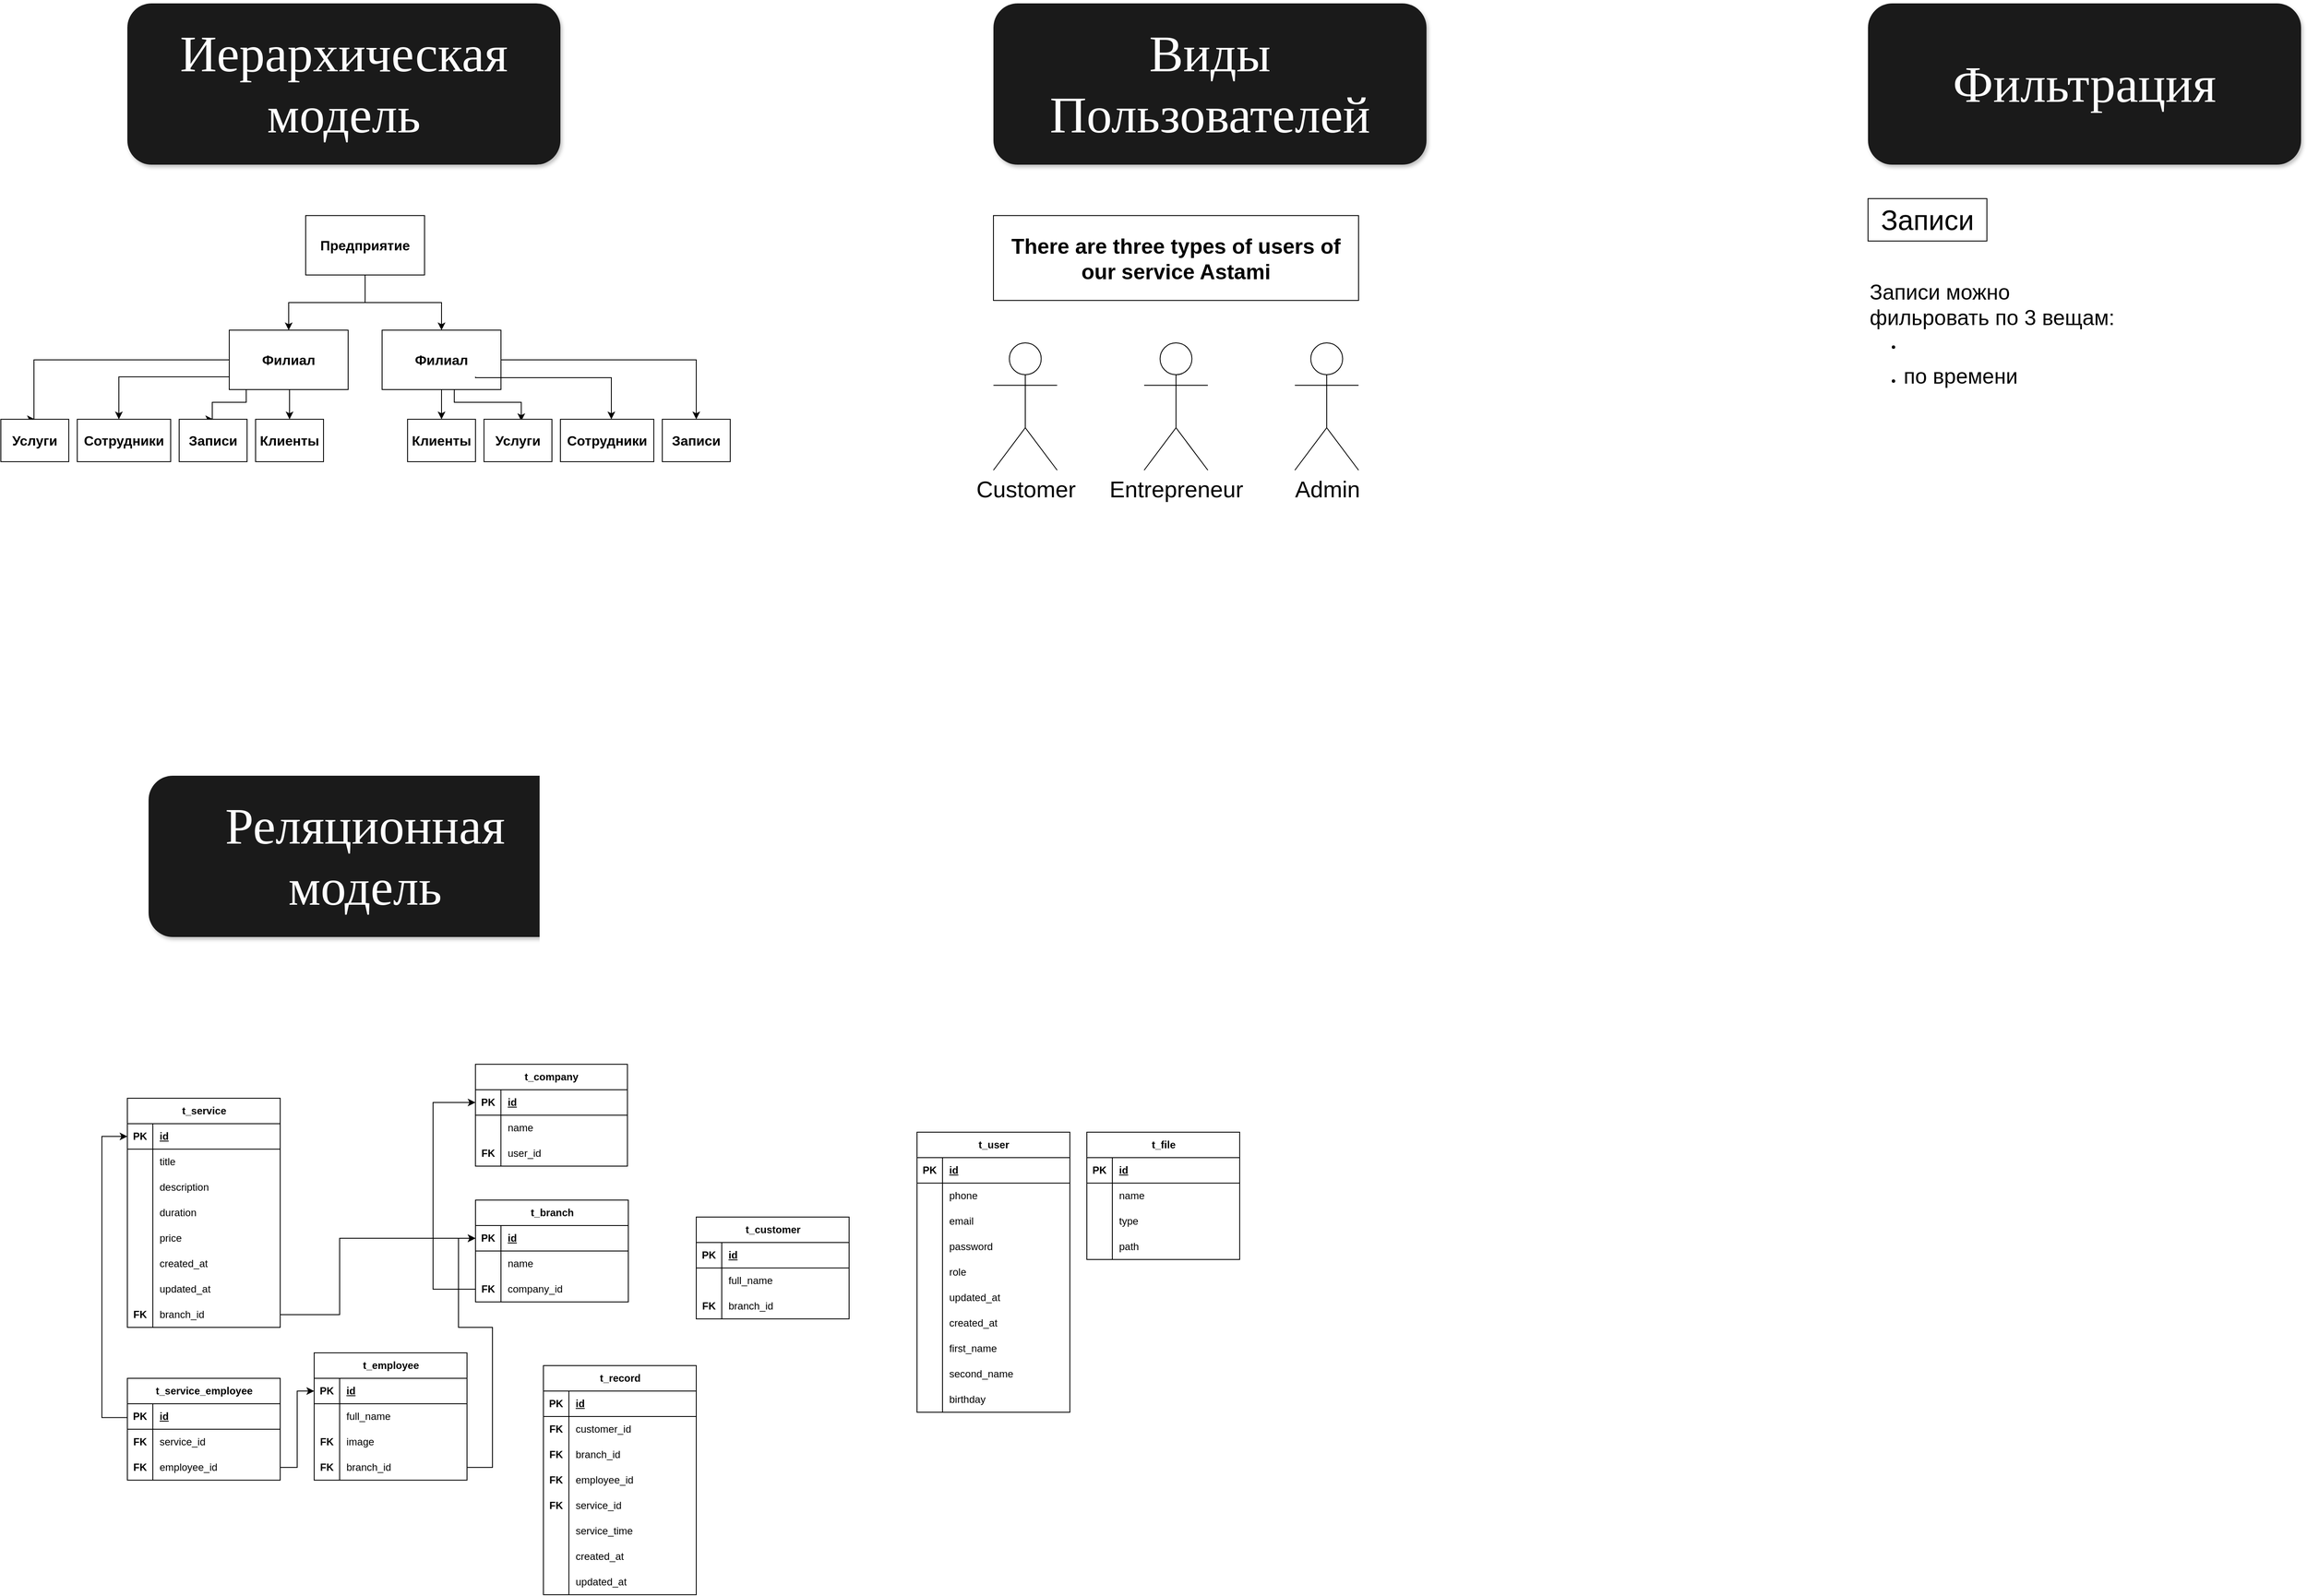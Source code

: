 <mxfile version="24.3.1" type="device">
  <diagram name="Page-1" id="4xulHRZxO9UKovmKg8yG">
    <mxGraphModel dx="1318" dy="709" grid="1" gridSize="10" guides="1" tooltips="1" connect="1" arrows="1" fold="1" page="1" pageScale="1" pageWidth="100000" pageHeight="100000" math="0" shadow="0">
      <root>
        <mxCell id="0" />
        <mxCell id="1" parent="0" />
        <mxCell id="XIsOJtjDSMdLrVY0gyEA-1" value="t_service" style="shape=table;startSize=30;container=1;collapsible=1;childLayout=tableLayout;fixedRows=1;rowLines=0;fontStyle=1;align=center;resizeLast=1;html=1;" parent="1" vertex="1">
          <mxGeometry x="230" y="1330" width="180" height="270" as="geometry" />
        </mxCell>
        <mxCell id="XIsOJtjDSMdLrVY0gyEA-2" value="" style="shape=tableRow;horizontal=0;startSize=0;swimlaneHead=0;swimlaneBody=0;fillColor=none;collapsible=0;dropTarget=0;points=[[0,0.5],[1,0.5]];portConstraint=eastwest;top=0;left=0;right=0;bottom=1;" parent="XIsOJtjDSMdLrVY0gyEA-1" vertex="1">
          <mxGeometry y="30" width="180" height="30" as="geometry" />
        </mxCell>
        <mxCell id="XIsOJtjDSMdLrVY0gyEA-3" value="PK" style="shape=partialRectangle;connectable=0;fillColor=none;top=0;left=0;bottom=0;right=0;fontStyle=1;overflow=hidden;whiteSpace=wrap;html=1;" parent="XIsOJtjDSMdLrVY0gyEA-2" vertex="1">
          <mxGeometry width="30" height="30" as="geometry">
            <mxRectangle width="30" height="30" as="alternateBounds" />
          </mxGeometry>
        </mxCell>
        <mxCell id="XIsOJtjDSMdLrVY0gyEA-4" value="id" style="shape=partialRectangle;connectable=0;fillColor=none;top=0;left=0;bottom=0;right=0;align=left;spacingLeft=6;fontStyle=5;overflow=hidden;whiteSpace=wrap;html=1;" parent="XIsOJtjDSMdLrVY0gyEA-2" vertex="1">
          <mxGeometry x="30" width="150" height="30" as="geometry">
            <mxRectangle width="150" height="30" as="alternateBounds" />
          </mxGeometry>
        </mxCell>
        <mxCell id="XIsOJtjDSMdLrVY0gyEA-5" value="" style="shape=tableRow;horizontal=0;startSize=0;swimlaneHead=0;swimlaneBody=0;fillColor=none;collapsible=0;dropTarget=0;points=[[0,0.5],[1,0.5]];portConstraint=eastwest;top=0;left=0;right=0;bottom=0;" parent="XIsOJtjDSMdLrVY0gyEA-1" vertex="1">
          <mxGeometry y="60" width="180" height="30" as="geometry" />
        </mxCell>
        <mxCell id="XIsOJtjDSMdLrVY0gyEA-6" value="" style="shape=partialRectangle;connectable=0;fillColor=none;top=0;left=0;bottom=0;right=0;editable=1;overflow=hidden;whiteSpace=wrap;html=1;" parent="XIsOJtjDSMdLrVY0gyEA-5" vertex="1">
          <mxGeometry width="30" height="30" as="geometry">
            <mxRectangle width="30" height="30" as="alternateBounds" />
          </mxGeometry>
        </mxCell>
        <mxCell id="XIsOJtjDSMdLrVY0gyEA-7" value="title" style="shape=partialRectangle;connectable=0;fillColor=none;top=0;left=0;bottom=0;right=0;align=left;spacingLeft=6;overflow=hidden;whiteSpace=wrap;html=1;" parent="XIsOJtjDSMdLrVY0gyEA-5" vertex="1">
          <mxGeometry x="30" width="150" height="30" as="geometry">
            <mxRectangle width="150" height="30" as="alternateBounds" />
          </mxGeometry>
        </mxCell>
        <mxCell id="3jeqVV1FwljJxWr14PXS-1" value="" style="shape=tableRow;horizontal=0;startSize=0;swimlaneHead=0;swimlaneBody=0;fillColor=none;collapsible=0;dropTarget=0;points=[[0,0.5],[1,0.5]];portConstraint=eastwest;top=0;left=0;right=0;bottom=0;" parent="XIsOJtjDSMdLrVY0gyEA-1" vertex="1">
          <mxGeometry y="90" width="180" height="30" as="geometry" />
        </mxCell>
        <mxCell id="3jeqVV1FwljJxWr14PXS-2" value="" style="shape=partialRectangle;connectable=0;fillColor=none;top=0;left=0;bottom=0;right=0;editable=1;overflow=hidden;whiteSpace=wrap;html=1;" parent="3jeqVV1FwljJxWr14PXS-1" vertex="1">
          <mxGeometry width="30" height="30" as="geometry">
            <mxRectangle width="30" height="30" as="alternateBounds" />
          </mxGeometry>
        </mxCell>
        <mxCell id="3jeqVV1FwljJxWr14PXS-3" value="description" style="shape=partialRectangle;connectable=0;fillColor=none;top=0;left=0;bottom=0;right=0;align=left;spacingLeft=6;overflow=hidden;whiteSpace=wrap;html=1;" parent="3jeqVV1FwljJxWr14PXS-1" vertex="1">
          <mxGeometry x="30" width="150" height="30" as="geometry">
            <mxRectangle width="150" height="30" as="alternateBounds" />
          </mxGeometry>
        </mxCell>
        <mxCell id="3jeqVV1FwljJxWr14PXS-131" value="" style="shape=tableRow;horizontal=0;startSize=0;swimlaneHead=0;swimlaneBody=0;fillColor=none;collapsible=0;dropTarget=0;points=[[0,0.5],[1,0.5]];portConstraint=eastwest;top=0;left=0;right=0;bottom=0;" parent="XIsOJtjDSMdLrVY0gyEA-1" vertex="1">
          <mxGeometry y="120" width="180" height="30" as="geometry" />
        </mxCell>
        <mxCell id="3jeqVV1FwljJxWr14PXS-132" value="" style="shape=partialRectangle;connectable=0;fillColor=none;top=0;left=0;bottom=0;right=0;editable=1;overflow=hidden;whiteSpace=wrap;html=1;" parent="3jeqVV1FwljJxWr14PXS-131" vertex="1">
          <mxGeometry width="30" height="30" as="geometry">
            <mxRectangle width="30" height="30" as="alternateBounds" />
          </mxGeometry>
        </mxCell>
        <mxCell id="3jeqVV1FwljJxWr14PXS-133" value="duration" style="shape=partialRectangle;connectable=0;fillColor=none;top=0;left=0;bottom=0;right=0;align=left;spacingLeft=6;overflow=hidden;whiteSpace=wrap;html=1;" parent="3jeqVV1FwljJxWr14PXS-131" vertex="1">
          <mxGeometry x="30" width="150" height="30" as="geometry">
            <mxRectangle width="150" height="30" as="alternateBounds" />
          </mxGeometry>
        </mxCell>
        <mxCell id="3jeqVV1FwljJxWr14PXS-10" value="" style="shape=tableRow;horizontal=0;startSize=0;swimlaneHead=0;swimlaneBody=0;fillColor=none;collapsible=0;dropTarget=0;points=[[0,0.5],[1,0.5]];portConstraint=eastwest;top=0;left=0;right=0;bottom=0;" parent="XIsOJtjDSMdLrVY0gyEA-1" vertex="1">
          <mxGeometry y="150" width="180" height="30" as="geometry" />
        </mxCell>
        <mxCell id="3jeqVV1FwljJxWr14PXS-11" value="" style="shape=partialRectangle;connectable=0;fillColor=none;top=0;left=0;bottom=0;right=0;editable=1;overflow=hidden;whiteSpace=wrap;html=1;" parent="3jeqVV1FwljJxWr14PXS-10" vertex="1">
          <mxGeometry width="30" height="30" as="geometry">
            <mxRectangle width="30" height="30" as="alternateBounds" />
          </mxGeometry>
        </mxCell>
        <mxCell id="3jeqVV1FwljJxWr14PXS-12" value="price" style="shape=partialRectangle;connectable=0;fillColor=none;top=0;left=0;bottom=0;right=0;align=left;spacingLeft=6;overflow=hidden;whiteSpace=wrap;html=1;" parent="3jeqVV1FwljJxWr14PXS-10" vertex="1">
          <mxGeometry x="30" width="150" height="30" as="geometry">
            <mxRectangle width="150" height="30" as="alternateBounds" />
          </mxGeometry>
        </mxCell>
        <mxCell id="3jeqVV1FwljJxWr14PXS-4" value="" style="shape=tableRow;horizontal=0;startSize=0;swimlaneHead=0;swimlaneBody=0;fillColor=none;collapsible=0;dropTarget=0;points=[[0,0.5],[1,0.5]];portConstraint=eastwest;top=0;left=0;right=0;bottom=0;" parent="XIsOJtjDSMdLrVY0gyEA-1" vertex="1">
          <mxGeometry y="180" width="180" height="30" as="geometry" />
        </mxCell>
        <mxCell id="3jeqVV1FwljJxWr14PXS-5" value="" style="shape=partialRectangle;connectable=0;fillColor=none;top=0;left=0;bottom=0;right=0;editable=1;overflow=hidden;whiteSpace=wrap;html=1;" parent="3jeqVV1FwljJxWr14PXS-4" vertex="1">
          <mxGeometry width="30" height="30" as="geometry">
            <mxRectangle width="30" height="30" as="alternateBounds" />
          </mxGeometry>
        </mxCell>
        <mxCell id="3jeqVV1FwljJxWr14PXS-6" value="created_at" style="shape=partialRectangle;connectable=0;fillColor=none;top=0;left=0;bottom=0;right=0;align=left;spacingLeft=6;overflow=hidden;whiteSpace=wrap;html=1;" parent="3jeqVV1FwljJxWr14PXS-4" vertex="1">
          <mxGeometry x="30" width="150" height="30" as="geometry">
            <mxRectangle width="150" height="30" as="alternateBounds" />
          </mxGeometry>
        </mxCell>
        <mxCell id="3jeqVV1FwljJxWr14PXS-7" value="" style="shape=tableRow;horizontal=0;startSize=0;swimlaneHead=0;swimlaneBody=0;fillColor=none;collapsible=0;dropTarget=0;points=[[0,0.5],[1,0.5]];portConstraint=eastwest;top=0;left=0;right=0;bottom=0;" parent="XIsOJtjDSMdLrVY0gyEA-1" vertex="1">
          <mxGeometry y="210" width="180" height="30" as="geometry" />
        </mxCell>
        <mxCell id="3jeqVV1FwljJxWr14PXS-8" value="" style="shape=partialRectangle;connectable=0;fillColor=none;top=0;left=0;bottom=0;right=0;editable=1;overflow=hidden;whiteSpace=wrap;html=1;" parent="3jeqVV1FwljJxWr14PXS-7" vertex="1">
          <mxGeometry width="30" height="30" as="geometry">
            <mxRectangle width="30" height="30" as="alternateBounds" />
          </mxGeometry>
        </mxCell>
        <mxCell id="3jeqVV1FwljJxWr14PXS-9" value="updated_at" style="shape=partialRectangle;connectable=0;fillColor=none;top=0;left=0;bottom=0;right=0;align=left;spacingLeft=6;overflow=hidden;whiteSpace=wrap;html=1;" parent="3jeqVV1FwljJxWr14PXS-7" vertex="1">
          <mxGeometry x="30" width="150" height="30" as="geometry">
            <mxRectangle width="150" height="30" as="alternateBounds" />
          </mxGeometry>
        </mxCell>
        <mxCell id="3jeqVV1FwljJxWr14PXS-89" value="" style="shape=tableRow;horizontal=0;startSize=0;swimlaneHead=0;swimlaneBody=0;fillColor=none;collapsible=0;dropTarget=0;points=[[0,0.5],[1,0.5]];portConstraint=eastwest;top=0;left=0;right=0;bottom=0;" parent="XIsOJtjDSMdLrVY0gyEA-1" vertex="1">
          <mxGeometry y="240" width="180" height="30" as="geometry" />
        </mxCell>
        <mxCell id="3jeqVV1FwljJxWr14PXS-90" value="FK" style="shape=partialRectangle;connectable=0;fillColor=none;top=0;left=0;bottom=0;right=0;editable=1;overflow=hidden;whiteSpace=wrap;html=1;strokeColor=default;align=center;verticalAlign=middle;fontFamily=Helvetica;fontSize=12;fontColor=default;fontStyle=1;" parent="3jeqVV1FwljJxWr14PXS-89" vertex="1">
          <mxGeometry width="30" height="30" as="geometry">
            <mxRectangle width="30" height="30" as="alternateBounds" />
          </mxGeometry>
        </mxCell>
        <mxCell id="3jeqVV1FwljJxWr14PXS-91" value="branch_id" style="shape=partialRectangle;connectable=0;fillColor=none;top=0;left=0;bottom=0;right=0;align=left;spacingLeft=6;overflow=hidden;whiteSpace=wrap;html=1;" parent="3jeqVV1FwljJxWr14PXS-89" vertex="1">
          <mxGeometry x="30" width="150" height="30" as="geometry">
            <mxRectangle width="150" height="30" as="alternateBounds" />
          </mxGeometry>
        </mxCell>
        <mxCell id="XIsOJtjDSMdLrVY0gyEA-18" value="t_employee" style="shape=table;startSize=30;container=1;collapsible=1;childLayout=tableLayout;fixedRows=1;rowLines=0;fontStyle=1;align=center;resizeLast=1;html=1;" parent="1" vertex="1">
          <mxGeometry x="450" y="1630" width="180" height="150" as="geometry" />
        </mxCell>
        <mxCell id="XIsOJtjDSMdLrVY0gyEA-19" value="" style="shape=tableRow;horizontal=0;startSize=0;swimlaneHead=0;swimlaneBody=0;fillColor=none;collapsible=0;dropTarget=0;points=[[0,0.5],[1,0.5]];portConstraint=eastwest;top=0;left=0;right=0;bottom=1;" parent="XIsOJtjDSMdLrVY0gyEA-18" vertex="1">
          <mxGeometry y="30" width="180" height="30" as="geometry" />
        </mxCell>
        <mxCell id="XIsOJtjDSMdLrVY0gyEA-20" value="PK" style="shape=partialRectangle;connectable=0;fillColor=none;top=0;left=0;bottom=0;right=0;fontStyle=1;overflow=hidden;whiteSpace=wrap;html=1;" parent="XIsOJtjDSMdLrVY0gyEA-19" vertex="1">
          <mxGeometry width="30" height="30" as="geometry">
            <mxRectangle width="30" height="30" as="alternateBounds" />
          </mxGeometry>
        </mxCell>
        <mxCell id="XIsOJtjDSMdLrVY0gyEA-21" value="id" style="shape=partialRectangle;connectable=0;fillColor=none;top=0;left=0;bottom=0;right=0;align=left;spacingLeft=6;fontStyle=5;overflow=hidden;whiteSpace=wrap;html=1;" parent="XIsOJtjDSMdLrVY0gyEA-19" vertex="1">
          <mxGeometry x="30" width="150" height="30" as="geometry">
            <mxRectangle width="150" height="30" as="alternateBounds" />
          </mxGeometry>
        </mxCell>
        <mxCell id="XIsOJtjDSMdLrVY0gyEA-22" value="" style="shape=tableRow;horizontal=0;startSize=0;swimlaneHead=0;swimlaneBody=0;fillColor=none;collapsible=0;dropTarget=0;points=[[0,0.5],[1,0.5]];portConstraint=eastwest;top=0;left=0;right=0;bottom=0;" parent="XIsOJtjDSMdLrVY0gyEA-18" vertex="1">
          <mxGeometry y="60" width="180" height="30" as="geometry" />
        </mxCell>
        <mxCell id="XIsOJtjDSMdLrVY0gyEA-23" value="" style="shape=partialRectangle;connectable=0;fillColor=none;top=0;left=0;bottom=0;right=0;editable=1;overflow=hidden;whiteSpace=wrap;html=1;" parent="XIsOJtjDSMdLrVY0gyEA-22" vertex="1">
          <mxGeometry width="30" height="30" as="geometry">
            <mxRectangle width="30" height="30" as="alternateBounds" />
          </mxGeometry>
        </mxCell>
        <mxCell id="XIsOJtjDSMdLrVY0gyEA-24" value="full_name" style="shape=partialRectangle;connectable=0;fillColor=none;top=0;left=0;bottom=0;right=0;align=left;spacingLeft=6;overflow=hidden;whiteSpace=wrap;html=1;" parent="XIsOJtjDSMdLrVY0gyEA-22" vertex="1">
          <mxGeometry x="30" width="150" height="30" as="geometry">
            <mxRectangle width="150" height="30" as="alternateBounds" />
          </mxGeometry>
        </mxCell>
        <mxCell id="3jeqVV1FwljJxWr14PXS-25" value="" style="shape=tableRow;horizontal=0;startSize=0;swimlaneHead=0;swimlaneBody=0;fillColor=none;collapsible=0;dropTarget=0;points=[[0,0.5],[1,0.5]];portConstraint=eastwest;top=0;left=0;right=0;bottom=0;" parent="XIsOJtjDSMdLrVY0gyEA-18" vertex="1">
          <mxGeometry y="90" width="180" height="30" as="geometry" />
        </mxCell>
        <mxCell id="3jeqVV1FwljJxWr14PXS-26" value="FK" style="shape=partialRectangle;connectable=0;fillColor=none;top=0;left=0;bottom=0;right=0;editable=1;overflow=hidden;whiteSpace=wrap;html=1;strokeColor=default;align=center;verticalAlign=middle;fontFamily=Helvetica;fontSize=12;fontColor=default;fontStyle=1;" parent="3jeqVV1FwljJxWr14PXS-25" vertex="1">
          <mxGeometry width="30" height="30" as="geometry">
            <mxRectangle width="30" height="30" as="alternateBounds" />
          </mxGeometry>
        </mxCell>
        <mxCell id="3jeqVV1FwljJxWr14PXS-27" value="image" style="shape=partialRectangle;connectable=0;fillColor=none;top=0;left=0;bottom=0;right=0;align=left;spacingLeft=6;overflow=hidden;whiteSpace=wrap;html=1;" parent="3jeqVV1FwljJxWr14PXS-25" vertex="1">
          <mxGeometry x="30" width="150" height="30" as="geometry">
            <mxRectangle width="150" height="30" as="alternateBounds" />
          </mxGeometry>
        </mxCell>
        <mxCell id="3jeqVV1FwljJxWr14PXS-104" value="" style="shape=tableRow;horizontal=0;startSize=0;swimlaneHead=0;swimlaneBody=0;fillColor=none;collapsible=0;dropTarget=0;points=[[0,0.5],[1,0.5]];portConstraint=eastwest;top=0;left=0;right=0;bottom=0;" parent="XIsOJtjDSMdLrVY0gyEA-18" vertex="1">
          <mxGeometry y="120" width="180" height="30" as="geometry" />
        </mxCell>
        <mxCell id="3jeqVV1FwljJxWr14PXS-105" value="FK" style="shape=partialRectangle;connectable=0;fillColor=none;top=0;left=0;bottom=0;right=0;editable=1;overflow=hidden;whiteSpace=wrap;html=1;strokeColor=default;align=center;verticalAlign=middle;fontFamily=Helvetica;fontSize=12;fontColor=default;fontStyle=1;" parent="3jeqVV1FwljJxWr14PXS-104" vertex="1">
          <mxGeometry width="30" height="30" as="geometry">
            <mxRectangle width="30" height="30" as="alternateBounds" />
          </mxGeometry>
        </mxCell>
        <mxCell id="3jeqVV1FwljJxWr14PXS-106" value="branch_id" style="shape=partialRectangle;connectable=0;fillColor=none;top=0;left=0;bottom=0;right=0;align=left;spacingLeft=6;overflow=hidden;whiteSpace=wrap;html=1;" parent="3jeqVV1FwljJxWr14PXS-104" vertex="1">
          <mxGeometry x="30" width="150" height="30" as="geometry">
            <mxRectangle width="150" height="30" as="alternateBounds" />
          </mxGeometry>
        </mxCell>
        <mxCell id="XIsOJtjDSMdLrVY0gyEA-31" value="t_company" style="shape=table;startSize=30;container=1;collapsible=1;childLayout=tableLayout;fixedRows=1;rowLines=0;fontStyle=1;align=center;resizeLast=1;html=1;" parent="1" vertex="1">
          <mxGeometry x="639.94" y="1290" width="179" height="120" as="geometry" />
        </mxCell>
        <mxCell id="XIsOJtjDSMdLrVY0gyEA-32" value="" style="shape=tableRow;horizontal=0;startSize=0;swimlaneHead=0;swimlaneBody=0;fillColor=none;collapsible=0;dropTarget=0;points=[[0,0.5],[1,0.5]];portConstraint=eastwest;top=0;left=0;right=0;bottom=1;" parent="XIsOJtjDSMdLrVY0gyEA-31" vertex="1">
          <mxGeometry y="30" width="179" height="30" as="geometry" />
        </mxCell>
        <mxCell id="XIsOJtjDSMdLrVY0gyEA-33" value="PK" style="shape=partialRectangle;connectable=0;fillColor=none;top=0;left=0;bottom=0;right=0;fontStyle=1;overflow=hidden;whiteSpace=wrap;html=1;" parent="XIsOJtjDSMdLrVY0gyEA-32" vertex="1">
          <mxGeometry width="30" height="30" as="geometry">
            <mxRectangle width="30" height="30" as="alternateBounds" />
          </mxGeometry>
        </mxCell>
        <mxCell id="XIsOJtjDSMdLrVY0gyEA-34" value="id" style="shape=partialRectangle;connectable=0;fillColor=none;top=0;left=0;bottom=0;right=0;align=left;spacingLeft=6;fontStyle=5;overflow=hidden;whiteSpace=wrap;html=1;" parent="XIsOJtjDSMdLrVY0gyEA-32" vertex="1">
          <mxGeometry x="30" width="149" height="30" as="geometry">
            <mxRectangle width="149" height="30" as="alternateBounds" />
          </mxGeometry>
        </mxCell>
        <mxCell id="XIsOJtjDSMdLrVY0gyEA-41" value="" style="shape=tableRow;horizontal=0;startSize=0;swimlaneHead=0;swimlaneBody=0;fillColor=none;collapsible=0;dropTarget=0;points=[[0,0.5],[1,0.5]];portConstraint=eastwest;top=0;left=0;right=0;bottom=0;" parent="XIsOJtjDSMdLrVY0gyEA-31" vertex="1">
          <mxGeometry y="60" width="179" height="30" as="geometry" />
        </mxCell>
        <mxCell id="XIsOJtjDSMdLrVY0gyEA-42" value="" style="shape=partialRectangle;connectable=0;fillColor=none;top=0;left=0;bottom=0;right=0;editable=1;overflow=hidden;whiteSpace=wrap;html=1;" parent="XIsOJtjDSMdLrVY0gyEA-41" vertex="1">
          <mxGeometry width="30" height="30" as="geometry">
            <mxRectangle width="30" height="30" as="alternateBounds" />
          </mxGeometry>
        </mxCell>
        <mxCell id="XIsOJtjDSMdLrVY0gyEA-43" value="name" style="shape=partialRectangle;connectable=0;fillColor=none;top=0;left=0;bottom=0;right=0;align=left;spacingLeft=6;overflow=hidden;whiteSpace=wrap;html=1;" parent="XIsOJtjDSMdLrVY0gyEA-41" vertex="1">
          <mxGeometry x="30" width="149" height="30" as="geometry">
            <mxRectangle width="149" height="30" as="alternateBounds" />
          </mxGeometry>
        </mxCell>
        <mxCell id="3jeqVV1FwljJxWr14PXS-16" value="" style="shape=tableRow;horizontal=0;startSize=0;swimlaneHead=0;swimlaneBody=0;fillColor=none;collapsible=0;dropTarget=0;points=[[0,0.5],[1,0.5]];portConstraint=eastwest;top=0;left=0;right=0;bottom=0;" parent="XIsOJtjDSMdLrVY0gyEA-31" vertex="1">
          <mxGeometry y="90" width="179" height="30" as="geometry" />
        </mxCell>
        <mxCell id="3jeqVV1FwljJxWr14PXS-17" value="FK" style="shape=partialRectangle;connectable=0;fillColor=none;top=0;left=0;bottom=0;right=0;editable=1;overflow=hidden;whiteSpace=wrap;html=1;strokeColor=default;align=center;verticalAlign=middle;fontFamily=Helvetica;fontSize=12;fontColor=default;fontStyle=1;" parent="3jeqVV1FwljJxWr14PXS-16" vertex="1">
          <mxGeometry width="30" height="30" as="geometry">
            <mxRectangle width="30" height="30" as="alternateBounds" />
          </mxGeometry>
        </mxCell>
        <mxCell id="3jeqVV1FwljJxWr14PXS-18" value="user_id" style="shape=partialRectangle;connectable=0;fillColor=none;top=0;left=0;bottom=0;right=0;align=left;spacingLeft=6;overflow=hidden;whiteSpace=wrap;html=1;" parent="3jeqVV1FwljJxWr14PXS-16" vertex="1">
          <mxGeometry x="30" width="149" height="30" as="geometry">
            <mxRectangle width="149" height="30" as="alternateBounds" />
          </mxGeometry>
        </mxCell>
        <mxCell id="XIsOJtjDSMdLrVY0gyEA-44" value="t_user" style="shape=table;startSize=30;container=1;collapsible=1;childLayout=tableLayout;fixedRows=1;rowLines=0;fontStyle=1;align=center;resizeLast=1;html=1;" parent="1" vertex="1">
          <mxGeometry x="1160" y="1370" width="180" height="330" as="geometry" />
        </mxCell>
        <mxCell id="XIsOJtjDSMdLrVY0gyEA-45" value="" style="shape=tableRow;horizontal=0;startSize=0;swimlaneHead=0;swimlaneBody=0;fillColor=none;collapsible=0;dropTarget=0;points=[[0,0.5],[1,0.5]];portConstraint=eastwest;top=0;left=0;right=0;bottom=1;" parent="XIsOJtjDSMdLrVY0gyEA-44" vertex="1">
          <mxGeometry y="30" width="180" height="30" as="geometry" />
        </mxCell>
        <mxCell id="XIsOJtjDSMdLrVY0gyEA-46" value="PK" style="shape=partialRectangle;connectable=0;fillColor=none;top=0;left=0;bottom=0;right=0;fontStyle=1;overflow=hidden;whiteSpace=wrap;html=1;" parent="XIsOJtjDSMdLrVY0gyEA-45" vertex="1">
          <mxGeometry width="30" height="30" as="geometry">
            <mxRectangle width="30" height="30" as="alternateBounds" />
          </mxGeometry>
        </mxCell>
        <mxCell id="XIsOJtjDSMdLrVY0gyEA-47" value="id" style="shape=partialRectangle;connectable=0;fillColor=none;top=0;left=0;bottom=0;right=0;align=left;spacingLeft=6;fontStyle=5;overflow=hidden;whiteSpace=wrap;html=1;" parent="XIsOJtjDSMdLrVY0gyEA-45" vertex="1">
          <mxGeometry x="30" width="150" height="30" as="geometry">
            <mxRectangle width="150" height="30" as="alternateBounds" />
          </mxGeometry>
        </mxCell>
        <mxCell id="XIsOJtjDSMdLrVY0gyEA-48" value="" style="shape=tableRow;horizontal=0;startSize=0;swimlaneHead=0;swimlaneBody=0;fillColor=none;collapsible=0;dropTarget=0;points=[[0,0.5],[1,0.5]];portConstraint=eastwest;top=0;left=0;right=0;bottom=0;" parent="XIsOJtjDSMdLrVY0gyEA-44" vertex="1">
          <mxGeometry y="60" width="180" height="30" as="geometry" />
        </mxCell>
        <mxCell id="XIsOJtjDSMdLrVY0gyEA-49" value="" style="shape=partialRectangle;connectable=0;fillColor=none;top=0;left=0;bottom=0;right=0;editable=1;overflow=hidden;whiteSpace=wrap;html=1;" parent="XIsOJtjDSMdLrVY0gyEA-48" vertex="1">
          <mxGeometry width="30" height="30" as="geometry">
            <mxRectangle width="30" height="30" as="alternateBounds" />
          </mxGeometry>
        </mxCell>
        <mxCell id="XIsOJtjDSMdLrVY0gyEA-50" value="phone" style="shape=partialRectangle;connectable=0;fillColor=none;top=0;left=0;bottom=0;right=0;align=left;spacingLeft=6;overflow=hidden;whiteSpace=wrap;html=1;" parent="XIsOJtjDSMdLrVY0gyEA-48" vertex="1">
          <mxGeometry x="30" width="150" height="30" as="geometry">
            <mxRectangle width="150" height="30" as="alternateBounds" />
          </mxGeometry>
        </mxCell>
        <mxCell id="XIsOJtjDSMdLrVY0gyEA-65" value="" style="shape=tableRow;horizontal=0;startSize=0;swimlaneHead=0;swimlaneBody=0;fillColor=none;collapsible=0;dropTarget=0;points=[[0,0.5],[1,0.5]];portConstraint=eastwest;top=0;left=0;right=0;bottom=0;" parent="XIsOJtjDSMdLrVY0gyEA-44" vertex="1">
          <mxGeometry y="90" width="180" height="30" as="geometry" />
        </mxCell>
        <mxCell id="XIsOJtjDSMdLrVY0gyEA-66" value="" style="shape=partialRectangle;connectable=0;fillColor=none;top=0;left=0;bottom=0;right=0;editable=1;overflow=hidden;whiteSpace=wrap;html=1;" parent="XIsOJtjDSMdLrVY0gyEA-65" vertex="1">
          <mxGeometry width="30" height="30" as="geometry">
            <mxRectangle width="30" height="30" as="alternateBounds" />
          </mxGeometry>
        </mxCell>
        <mxCell id="XIsOJtjDSMdLrVY0gyEA-67" value="email" style="shape=partialRectangle;connectable=0;fillColor=none;top=0;left=0;bottom=0;right=0;align=left;spacingLeft=6;overflow=hidden;whiteSpace=wrap;html=1;" parent="XIsOJtjDSMdLrVY0gyEA-65" vertex="1">
          <mxGeometry x="30" width="150" height="30" as="geometry">
            <mxRectangle width="150" height="30" as="alternateBounds" />
          </mxGeometry>
        </mxCell>
        <mxCell id="XIsOJtjDSMdLrVY0gyEA-68" value="" style="shape=tableRow;horizontal=0;startSize=0;swimlaneHead=0;swimlaneBody=0;fillColor=none;collapsible=0;dropTarget=0;points=[[0,0.5],[1,0.5]];portConstraint=eastwest;top=0;left=0;right=0;bottom=0;" parent="XIsOJtjDSMdLrVY0gyEA-44" vertex="1">
          <mxGeometry y="120" width="180" height="30" as="geometry" />
        </mxCell>
        <mxCell id="XIsOJtjDSMdLrVY0gyEA-69" value="" style="shape=partialRectangle;connectable=0;fillColor=none;top=0;left=0;bottom=0;right=0;editable=1;overflow=hidden;whiteSpace=wrap;html=1;" parent="XIsOJtjDSMdLrVY0gyEA-68" vertex="1">
          <mxGeometry width="30" height="30" as="geometry">
            <mxRectangle width="30" height="30" as="alternateBounds" />
          </mxGeometry>
        </mxCell>
        <mxCell id="XIsOJtjDSMdLrVY0gyEA-70" value="password" style="shape=partialRectangle;connectable=0;fillColor=none;top=0;left=0;bottom=0;right=0;align=left;spacingLeft=6;overflow=hidden;whiteSpace=wrap;html=1;" parent="XIsOJtjDSMdLrVY0gyEA-68" vertex="1">
          <mxGeometry x="30" width="150" height="30" as="geometry">
            <mxRectangle width="150" height="30" as="alternateBounds" />
          </mxGeometry>
        </mxCell>
        <mxCell id="XIsOJtjDSMdLrVY0gyEA-71" value="" style="shape=tableRow;horizontal=0;startSize=0;swimlaneHead=0;swimlaneBody=0;fillColor=none;collapsible=0;dropTarget=0;points=[[0,0.5],[1,0.5]];portConstraint=eastwest;top=0;left=0;right=0;bottom=0;" parent="XIsOJtjDSMdLrVY0gyEA-44" vertex="1">
          <mxGeometry y="150" width="180" height="30" as="geometry" />
        </mxCell>
        <mxCell id="XIsOJtjDSMdLrVY0gyEA-72" value="" style="shape=partialRectangle;connectable=0;fillColor=none;top=0;left=0;bottom=0;right=0;editable=1;overflow=hidden;whiteSpace=wrap;html=1;" parent="XIsOJtjDSMdLrVY0gyEA-71" vertex="1">
          <mxGeometry width="30" height="30" as="geometry">
            <mxRectangle width="30" height="30" as="alternateBounds" />
          </mxGeometry>
        </mxCell>
        <mxCell id="XIsOJtjDSMdLrVY0gyEA-73" value="role" style="shape=partialRectangle;connectable=0;fillColor=none;top=0;left=0;bottom=0;right=0;align=left;spacingLeft=6;overflow=hidden;whiteSpace=wrap;html=1;" parent="XIsOJtjDSMdLrVY0gyEA-71" vertex="1">
          <mxGeometry x="30" width="150" height="30" as="geometry">
            <mxRectangle width="150" height="30" as="alternateBounds" />
          </mxGeometry>
        </mxCell>
        <mxCell id="XIsOJtjDSMdLrVY0gyEA-74" value="" style="shape=tableRow;horizontal=0;startSize=0;swimlaneHead=0;swimlaneBody=0;fillColor=none;collapsible=0;dropTarget=0;points=[[0,0.5],[1,0.5]];portConstraint=eastwest;top=0;left=0;right=0;bottom=0;" parent="XIsOJtjDSMdLrVY0gyEA-44" vertex="1">
          <mxGeometry y="180" width="180" height="30" as="geometry" />
        </mxCell>
        <mxCell id="XIsOJtjDSMdLrVY0gyEA-75" value="" style="shape=partialRectangle;connectable=0;fillColor=none;top=0;left=0;bottom=0;right=0;editable=1;overflow=hidden;whiteSpace=wrap;html=1;" parent="XIsOJtjDSMdLrVY0gyEA-74" vertex="1">
          <mxGeometry width="30" height="30" as="geometry">
            <mxRectangle width="30" height="30" as="alternateBounds" />
          </mxGeometry>
        </mxCell>
        <mxCell id="XIsOJtjDSMdLrVY0gyEA-76" value="updated_at" style="shape=partialRectangle;connectable=0;fillColor=none;top=0;left=0;bottom=0;right=0;align=left;spacingLeft=6;overflow=hidden;whiteSpace=wrap;html=1;" parent="XIsOJtjDSMdLrVY0gyEA-74" vertex="1">
          <mxGeometry x="30" width="150" height="30" as="geometry">
            <mxRectangle width="150" height="30" as="alternateBounds" />
          </mxGeometry>
        </mxCell>
        <mxCell id="XIsOJtjDSMdLrVY0gyEA-77" value="" style="shape=tableRow;horizontal=0;startSize=0;swimlaneHead=0;swimlaneBody=0;fillColor=none;collapsible=0;dropTarget=0;points=[[0,0.5],[1,0.5]];portConstraint=eastwest;top=0;left=0;right=0;bottom=0;" parent="XIsOJtjDSMdLrVY0gyEA-44" vertex="1">
          <mxGeometry y="210" width="180" height="30" as="geometry" />
        </mxCell>
        <mxCell id="XIsOJtjDSMdLrVY0gyEA-78" value="" style="shape=partialRectangle;connectable=0;fillColor=none;top=0;left=0;bottom=0;right=0;editable=1;overflow=hidden;whiteSpace=wrap;html=1;" parent="XIsOJtjDSMdLrVY0gyEA-77" vertex="1">
          <mxGeometry width="30" height="30" as="geometry">
            <mxRectangle width="30" height="30" as="alternateBounds" />
          </mxGeometry>
        </mxCell>
        <mxCell id="XIsOJtjDSMdLrVY0gyEA-79" value="created_at" style="shape=partialRectangle;connectable=0;fillColor=none;top=0;left=0;bottom=0;right=0;align=left;spacingLeft=6;overflow=hidden;whiteSpace=wrap;html=1;" parent="XIsOJtjDSMdLrVY0gyEA-77" vertex="1">
          <mxGeometry x="30" width="150" height="30" as="geometry">
            <mxRectangle width="150" height="30" as="alternateBounds" />
          </mxGeometry>
        </mxCell>
        <mxCell id="XIsOJtjDSMdLrVY0gyEA-80" value="" style="shape=tableRow;horizontal=0;startSize=0;swimlaneHead=0;swimlaneBody=0;fillColor=none;collapsible=0;dropTarget=0;points=[[0,0.5],[1,0.5]];portConstraint=eastwest;top=0;left=0;right=0;bottom=0;" parent="XIsOJtjDSMdLrVY0gyEA-44" vertex="1">
          <mxGeometry y="240" width="180" height="30" as="geometry" />
        </mxCell>
        <mxCell id="XIsOJtjDSMdLrVY0gyEA-81" value="" style="shape=partialRectangle;connectable=0;fillColor=none;top=0;left=0;bottom=0;right=0;editable=1;overflow=hidden;whiteSpace=wrap;html=1;" parent="XIsOJtjDSMdLrVY0gyEA-80" vertex="1">
          <mxGeometry width="30" height="30" as="geometry">
            <mxRectangle width="30" height="30" as="alternateBounds" />
          </mxGeometry>
        </mxCell>
        <mxCell id="XIsOJtjDSMdLrVY0gyEA-82" value="first_name" style="shape=partialRectangle;connectable=0;fillColor=none;top=0;left=0;bottom=0;right=0;align=left;spacingLeft=6;overflow=hidden;whiteSpace=wrap;html=1;" parent="XIsOJtjDSMdLrVY0gyEA-80" vertex="1">
          <mxGeometry x="30" width="150" height="30" as="geometry">
            <mxRectangle width="150" height="30" as="alternateBounds" />
          </mxGeometry>
        </mxCell>
        <mxCell id="XIsOJtjDSMdLrVY0gyEA-83" value="" style="shape=tableRow;horizontal=0;startSize=0;swimlaneHead=0;swimlaneBody=0;fillColor=none;collapsible=0;dropTarget=0;points=[[0,0.5],[1,0.5]];portConstraint=eastwest;top=0;left=0;right=0;bottom=0;" parent="XIsOJtjDSMdLrVY0gyEA-44" vertex="1">
          <mxGeometry y="270" width="180" height="30" as="geometry" />
        </mxCell>
        <mxCell id="XIsOJtjDSMdLrVY0gyEA-84" value="" style="shape=partialRectangle;connectable=0;fillColor=none;top=0;left=0;bottom=0;right=0;editable=1;overflow=hidden;whiteSpace=wrap;html=1;" parent="XIsOJtjDSMdLrVY0gyEA-83" vertex="1">
          <mxGeometry width="30" height="30" as="geometry">
            <mxRectangle width="30" height="30" as="alternateBounds" />
          </mxGeometry>
        </mxCell>
        <mxCell id="XIsOJtjDSMdLrVY0gyEA-85" value="second_name" style="shape=partialRectangle;connectable=0;fillColor=none;top=0;left=0;bottom=0;right=0;align=left;spacingLeft=6;overflow=hidden;whiteSpace=wrap;html=1;" parent="XIsOJtjDSMdLrVY0gyEA-83" vertex="1">
          <mxGeometry x="30" width="150" height="30" as="geometry">
            <mxRectangle width="150" height="30" as="alternateBounds" />
          </mxGeometry>
        </mxCell>
        <mxCell id="XIsOJtjDSMdLrVY0gyEA-86" value="" style="shape=tableRow;horizontal=0;startSize=0;swimlaneHead=0;swimlaneBody=0;fillColor=none;collapsible=0;dropTarget=0;points=[[0,0.5],[1,0.5]];portConstraint=eastwest;top=0;left=0;right=0;bottom=0;" parent="XIsOJtjDSMdLrVY0gyEA-44" vertex="1">
          <mxGeometry y="300" width="180" height="30" as="geometry" />
        </mxCell>
        <mxCell id="XIsOJtjDSMdLrVY0gyEA-87" value="" style="shape=partialRectangle;connectable=0;fillColor=none;top=0;left=0;bottom=0;right=0;editable=1;overflow=hidden;whiteSpace=wrap;html=1;" parent="XIsOJtjDSMdLrVY0gyEA-86" vertex="1">
          <mxGeometry width="30" height="30" as="geometry">
            <mxRectangle width="30" height="30" as="alternateBounds" />
          </mxGeometry>
        </mxCell>
        <mxCell id="XIsOJtjDSMdLrVY0gyEA-88" value="birthday" style="shape=partialRectangle;connectable=0;fillColor=none;top=0;left=0;bottom=0;right=0;align=left;spacingLeft=6;overflow=hidden;whiteSpace=wrap;html=1;" parent="XIsOJtjDSMdLrVY0gyEA-86" vertex="1">
          <mxGeometry x="30" width="150" height="30" as="geometry">
            <mxRectangle width="150" height="30" as="alternateBounds" />
          </mxGeometry>
        </mxCell>
        <mxCell id="XIsOJtjDSMdLrVY0gyEA-57" value="t_file" style="shape=table;startSize=30;container=1;collapsible=1;childLayout=tableLayout;fixedRows=1;rowLines=0;fontStyle=1;align=center;resizeLast=1;html=1;" parent="1" vertex="1">
          <mxGeometry x="1360" y="1370" width="180" height="150" as="geometry" />
        </mxCell>
        <mxCell id="XIsOJtjDSMdLrVY0gyEA-58" value="" style="shape=tableRow;horizontal=0;startSize=0;swimlaneHead=0;swimlaneBody=0;fillColor=none;collapsible=0;dropTarget=0;points=[[0,0.5],[1,0.5]];portConstraint=eastwest;top=0;left=0;right=0;bottom=1;" parent="XIsOJtjDSMdLrVY0gyEA-57" vertex="1">
          <mxGeometry y="30" width="180" height="30" as="geometry" />
        </mxCell>
        <mxCell id="XIsOJtjDSMdLrVY0gyEA-59" value="PK" style="shape=partialRectangle;connectable=0;fillColor=none;top=0;left=0;bottom=0;right=0;fontStyle=1;overflow=hidden;whiteSpace=wrap;html=1;" parent="XIsOJtjDSMdLrVY0gyEA-58" vertex="1">
          <mxGeometry width="30" height="30" as="geometry">
            <mxRectangle width="30" height="30" as="alternateBounds" />
          </mxGeometry>
        </mxCell>
        <mxCell id="XIsOJtjDSMdLrVY0gyEA-60" value="id" style="shape=partialRectangle;connectable=0;fillColor=none;top=0;left=0;bottom=0;right=0;align=left;spacingLeft=6;fontStyle=5;overflow=hidden;whiteSpace=wrap;html=1;" parent="XIsOJtjDSMdLrVY0gyEA-58" vertex="1">
          <mxGeometry x="30" width="150" height="30" as="geometry">
            <mxRectangle width="150" height="30" as="alternateBounds" />
          </mxGeometry>
        </mxCell>
        <mxCell id="XIsOJtjDSMdLrVY0gyEA-61" value="" style="shape=tableRow;horizontal=0;startSize=0;swimlaneHead=0;swimlaneBody=0;fillColor=none;collapsible=0;dropTarget=0;points=[[0,0.5],[1,0.5]];portConstraint=eastwest;top=0;left=0;right=0;bottom=0;" parent="XIsOJtjDSMdLrVY0gyEA-57" vertex="1">
          <mxGeometry y="60" width="180" height="30" as="geometry" />
        </mxCell>
        <mxCell id="XIsOJtjDSMdLrVY0gyEA-62" value="" style="shape=partialRectangle;connectable=0;fillColor=none;top=0;left=0;bottom=0;right=0;editable=1;overflow=hidden;whiteSpace=wrap;html=1;" parent="XIsOJtjDSMdLrVY0gyEA-61" vertex="1">
          <mxGeometry width="30" height="30" as="geometry">
            <mxRectangle width="30" height="30" as="alternateBounds" />
          </mxGeometry>
        </mxCell>
        <mxCell id="XIsOJtjDSMdLrVY0gyEA-63" value="name" style="shape=partialRectangle;connectable=0;fillColor=none;top=0;left=0;bottom=0;right=0;align=left;spacingLeft=6;overflow=hidden;whiteSpace=wrap;html=1;" parent="XIsOJtjDSMdLrVY0gyEA-61" vertex="1">
          <mxGeometry x="30" width="150" height="30" as="geometry">
            <mxRectangle width="150" height="30" as="alternateBounds" />
          </mxGeometry>
        </mxCell>
        <mxCell id="3jeqVV1FwljJxWr14PXS-19" value="" style="shape=tableRow;horizontal=0;startSize=0;swimlaneHead=0;swimlaneBody=0;fillColor=none;collapsible=0;dropTarget=0;points=[[0,0.5],[1,0.5]];portConstraint=eastwest;top=0;left=0;right=0;bottom=0;" parent="XIsOJtjDSMdLrVY0gyEA-57" vertex="1">
          <mxGeometry y="90" width="180" height="30" as="geometry" />
        </mxCell>
        <mxCell id="3jeqVV1FwljJxWr14PXS-20" value="" style="shape=partialRectangle;connectable=0;fillColor=none;top=0;left=0;bottom=0;right=0;editable=1;overflow=hidden;whiteSpace=wrap;html=1;" parent="3jeqVV1FwljJxWr14PXS-19" vertex="1">
          <mxGeometry width="30" height="30" as="geometry">
            <mxRectangle width="30" height="30" as="alternateBounds" />
          </mxGeometry>
        </mxCell>
        <mxCell id="3jeqVV1FwljJxWr14PXS-21" value="type" style="shape=partialRectangle;connectable=0;fillColor=none;top=0;left=0;bottom=0;right=0;align=left;spacingLeft=6;overflow=hidden;whiteSpace=wrap;html=1;" parent="3jeqVV1FwljJxWr14PXS-19" vertex="1">
          <mxGeometry x="30" width="150" height="30" as="geometry">
            <mxRectangle width="150" height="30" as="alternateBounds" />
          </mxGeometry>
        </mxCell>
        <mxCell id="3jeqVV1FwljJxWr14PXS-22" value="" style="shape=tableRow;horizontal=0;startSize=0;swimlaneHead=0;swimlaneBody=0;fillColor=none;collapsible=0;dropTarget=0;points=[[0,0.5],[1,0.5]];portConstraint=eastwest;top=0;left=0;right=0;bottom=0;" parent="XIsOJtjDSMdLrVY0gyEA-57" vertex="1">
          <mxGeometry y="120" width="180" height="30" as="geometry" />
        </mxCell>
        <mxCell id="3jeqVV1FwljJxWr14PXS-23" value="" style="shape=partialRectangle;connectable=0;fillColor=none;top=0;left=0;bottom=0;right=0;editable=1;overflow=hidden;whiteSpace=wrap;html=1;" parent="3jeqVV1FwljJxWr14PXS-22" vertex="1">
          <mxGeometry width="30" height="30" as="geometry">
            <mxRectangle width="30" height="30" as="alternateBounds" />
          </mxGeometry>
        </mxCell>
        <mxCell id="3jeqVV1FwljJxWr14PXS-24" value="path" style="shape=partialRectangle;connectable=0;fillColor=none;top=0;left=0;bottom=0;right=0;align=left;spacingLeft=6;overflow=hidden;whiteSpace=wrap;html=1;" parent="3jeqVV1FwljJxWr14PXS-22" vertex="1">
          <mxGeometry x="30" width="150" height="30" as="geometry">
            <mxRectangle width="150" height="30" as="alternateBounds" />
          </mxGeometry>
        </mxCell>
        <mxCell id="3jeqVV1FwljJxWr14PXS-32" style="edgeStyle=orthogonalEdgeStyle;rounded=0;orthogonalLoop=1;jettySize=auto;html=1;entryX=0.5;entryY=0;entryDx=0;entryDy=0;" parent="1" source="3jeqVV1FwljJxWr14PXS-28" target="3jeqVV1FwljJxWr14PXS-29" edge="1">
          <mxGeometry relative="1" as="geometry" />
        </mxCell>
        <mxCell id="3jeqVV1FwljJxWr14PXS-33" style="edgeStyle=orthogonalEdgeStyle;rounded=0;orthogonalLoop=1;jettySize=auto;html=1;entryX=0.5;entryY=0;entryDx=0;entryDy=0;" parent="1" source="3jeqVV1FwljJxWr14PXS-28" target="3jeqVV1FwljJxWr14PXS-30" edge="1">
          <mxGeometry relative="1" as="geometry" />
        </mxCell>
        <mxCell id="3jeqVV1FwljJxWr14PXS-28" value="&lt;font style=&quot;font-size: 16px;&quot;&gt;&lt;b&gt;Предприятие&lt;/b&gt;&lt;/font&gt;" style="rounded=0;whiteSpace=wrap;html=1;" parent="1" vertex="1">
          <mxGeometry x="440" y="290" width="140" height="70" as="geometry" />
        </mxCell>
        <mxCell id="3jeqVV1FwljJxWr14PXS-40" style="edgeStyle=orthogonalEdgeStyle;rounded=0;orthogonalLoop=1;jettySize=auto;html=1;entryX=0.5;entryY=0;entryDx=0;entryDy=0;" parent="1" source="3jeqVV1FwljJxWr14PXS-29" target="3jeqVV1FwljJxWr14PXS-34" edge="1">
          <mxGeometry relative="1" as="geometry">
            <Array as="points">
              <mxPoint x="120" y="460" />
              <mxPoint x="120" y="530" />
            </Array>
          </mxGeometry>
        </mxCell>
        <mxCell id="3jeqVV1FwljJxWr14PXS-41" style="edgeStyle=orthogonalEdgeStyle;rounded=0;orthogonalLoop=1;jettySize=auto;html=1;entryX=0.444;entryY=0.009;entryDx=0;entryDy=0;entryPerimeter=0;" parent="1" target="3jeqVV1FwljJxWr14PXS-35" edge="1">
          <mxGeometry relative="1" as="geometry">
            <mxPoint x="350" y="480" as="sourcePoint" />
            <mxPoint x="295" y="520" as="targetPoint" />
            <Array as="points">
              <mxPoint x="220" y="480" />
              <mxPoint x="220" y="530" />
              <mxPoint x="220" y="530" />
            </Array>
          </mxGeometry>
        </mxCell>
        <mxCell id="3jeqVV1FwljJxWr14PXS-42" style="edgeStyle=orthogonalEdgeStyle;rounded=0;orthogonalLoop=1;jettySize=auto;html=1;entryX=0.5;entryY=0;entryDx=0;entryDy=0;" parent="1" source="3jeqVV1FwljJxWr14PXS-29" target="3jeqVV1FwljJxWr14PXS-36" edge="1">
          <mxGeometry relative="1" as="geometry">
            <Array as="points">
              <mxPoint x="370" y="510" />
              <mxPoint x="330" y="510" />
              <mxPoint x="330" y="530" />
            </Array>
          </mxGeometry>
        </mxCell>
        <mxCell id="3jeqVV1FwljJxWr14PXS-160" style="edgeStyle=orthogonalEdgeStyle;rounded=0;orthogonalLoop=1;jettySize=auto;html=1;entryX=0.5;entryY=0;entryDx=0;entryDy=0;" parent="1" source="3jeqVV1FwljJxWr14PXS-29" target="3jeqVV1FwljJxWr14PXS-157" edge="1">
          <mxGeometry relative="1" as="geometry">
            <Array as="points">
              <mxPoint x="421" y="500" />
              <mxPoint x="421" y="500" />
            </Array>
          </mxGeometry>
        </mxCell>
        <mxCell id="3jeqVV1FwljJxWr14PXS-29" value="&lt;font style=&quot;font-size: 16px;&quot;&gt;&lt;b&gt;Филиал&lt;/b&gt;&lt;/font&gt;" style="rounded=0;whiteSpace=wrap;html=1;" parent="1" vertex="1">
          <mxGeometry x="350" y="425" width="140" height="70" as="geometry" />
        </mxCell>
        <mxCell id="3jeqVV1FwljJxWr14PXS-44" style="edgeStyle=orthogonalEdgeStyle;rounded=0;orthogonalLoop=1;jettySize=auto;html=1;entryX=0.549;entryY=0.041;entryDx=0;entryDy=0;entryPerimeter=0;" parent="1" target="3jeqVV1FwljJxWr14PXS-37" edge="1">
          <mxGeometry relative="1" as="geometry">
            <mxPoint x="615" y="495" as="sourcePoint" />
            <mxPoint x="605" y="530" as="targetPoint" />
            <Array as="points">
              <mxPoint x="615" y="510" />
              <mxPoint x="694" y="510" />
            </Array>
          </mxGeometry>
        </mxCell>
        <mxCell id="3jeqVV1FwljJxWr14PXS-46" style="edgeStyle=orthogonalEdgeStyle;rounded=0;orthogonalLoop=1;jettySize=auto;html=1;entryX=0.5;entryY=0;entryDx=0;entryDy=0;" parent="1" target="3jeqVV1FwljJxWr14PXS-39" edge="1">
          <mxGeometry relative="1" as="geometry">
            <mxPoint x="670.0" y="460" as="sourcePoint" />
            <mxPoint x="820.0" y="530" as="targetPoint" />
            <Array as="points">
              <mxPoint x="900" y="460" />
            </Array>
          </mxGeometry>
        </mxCell>
        <mxCell id="3jeqVV1FwljJxWr14PXS-162" style="edgeStyle=orthogonalEdgeStyle;rounded=0;orthogonalLoop=1;jettySize=auto;html=1;entryX=0.5;entryY=0;entryDx=0;entryDy=0;" parent="1" source="3jeqVV1FwljJxWr14PXS-30" target="3jeqVV1FwljJxWr14PXS-161" edge="1">
          <mxGeometry relative="1" as="geometry" />
        </mxCell>
        <mxCell id="3jeqVV1FwljJxWr14PXS-30" value="&lt;font style=&quot;font-size: 16px;&quot;&gt;&lt;b&gt;Филиал&lt;/b&gt;&lt;/font&gt;" style="rounded=0;whiteSpace=wrap;html=1;" parent="1" vertex="1">
          <mxGeometry x="530" y="425" width="140" height="70" as="geometry" />
        </mxCell>
        <mxCell id="3jeqVV1FwljJxWr14PXS-34" value="&lt;font style=&quot;font-size: 16px;&quot;&gt;&lt;b&gt;Услуги&lt;/b&gt;&lt;/font&gt;" style="rounded=0;whiteSpace=wrap;html=1;" parent="1" vertex="1">
          <mxGeometry x="81" y="530" width="80" height="50" as="geometry" />
        </mxCell>
        <mxCell id="3jeqVV1FwljJxWr14PXS-35" value="&lt;span style=&quot;font-size: 16px;&quot;&gt;&lt;b&gt;Сотрудники&lt;/b&gt;&lt;/span&gt;" style="rounded=0;whiteSpace=wrap;html=1;" parent="1" vertex="1">
          <mxGeometry x="171" y="530" width="110" height="50" as="geometry" />
        </mxCell>
        <mxCell id="3jeqVV1FwljJxWr14PXS-36" value="&lt;font style=&quot;font-size: 16px;&quot;&gt;&lt;b&gt;Записи&lt;/b&gt;&lt;/font&gt;" style="rounded=0;whiteSpace=wrap;html=1;" parent="1" vertex="1">
          <mxGeometry x="291" y="530" width="80" height="50" as="geometry" />
        </mxCell>
        <mxCell id="3jeqVV1FwljJxWr14PXS-37" value="&lt;font style=&quot;font-size: 16px;&quot;&gt;&lt;b&gt;Услуги&lt;/b&gt;&lt;/font&gt;" style="rounded=0;whiteSpace=wrap;html=1;" parent="1" vertex="1">
          <mxGeometry x="650" y="530" width="80" height="50" as="geometry" />
        </mxCell>
        <mxCell id="3jeqVV1FwljJxWr14PXS-38" value="&lt;span style=&quot;font-size: 16px;&quot;&gt;&lt;b&gt;Сотрудники&lt;/b&gt;&lt;/span&gt;" style="rounded=0;whiteSpace=wrap;html=1;" parent="1" vertex="1">
          <mxGeometry x="740" y="530" width="110" height="50" as="geometry" />
        </mxCell>
        <mxCell id="3jeqVV1FwljJxWr14PXS-39" value="&lt;font style=&quot;font-size: 16px;&quot;&gt;&lt;b&gt;Записи&lt;/b&gt;&lt;/font&gt;" style="rounded=0;whiteSpace=wrap;html=1;" parent="1" vertex="1">
          <mxGeometry x="860" y="530" width="80" height="50" as="geometry" />
        </mxCell>
        <mxCell id="3jeqVV1FwljJxWr14PXS-47" value="&lt;font face=&quot;Comic Sans MS&quot; color=&quot;#ffffff&quot; style=&quot;font-size: 60px;&quot;&gt;Иерархическая модель&lt;/font&gt;" style="text;html=1;align=center;verticalAlign=middle;whiteSpace=wrap;rounded=1;fillColor=#1A1A1A;strokeColor=none;shadow=1;" parent="1" vertex="1">
          <mxGeometry x="230" y="40" width="510" height="190" as="geometry" />
        </mxCell>
        <mxCell id="3jeqVV1FwljJxWr14PXS-48" value="&lt;font face=&quot;Comic Sans MS&quot; color=&quot;#ffffff&quot; style=&quot;font-size: 60px;&quot;&gt;Реляционная&lt;br&gt;модель&lt;/font&gt;" style="text;html=1;align=center;verticalAlign=middle;whiteSpace=wrap;rounded=1;fillColor=#1A1A1A;strokeColor=none;shadow=1;" parent="1" vertex="1">
          <mxGeometry x="255" y="950" width="510" height="190" as="geometry" />
        </mxCell>
        <mxCell id="3jeqVV1FwljJxWr14PXS-49" value="&lt;font face=&quot;Comic Sans MS&quot; color=&quot;#ffffff&quot;&gt;&lt;span style=&quot;font-size: 60px;&quot;&gt;Виды&lt;/span&gt;&lt;/font&gt;&lt;div&gt;&lt;font face=&quot;Comic Sans MS&quot; color=&quot;#ffffff&quot;&gt;&lt;span style=&quot;font-size: 60px;&quot;&gt;Пользователей&lt;/span&gt;&lt;/font&gt;&lt;/div&gt;" style="text;html=1;align=center;verticalAlign=middle;whiteSpace=wrap;rounded=1;fillColor=#1A1A1A;strokeColor=none;shadow=1;" parent="1" vertex="1">
          <mxGeometry x="1250" y="40" width="510" height="190" as="geometry" />
        </mxCell>
        <mxCell id="3jeqVV1FwljJxWr14PXS-51" value="&lt;span style=&quot;font-size: 27px;&quot;&gt;Customer&lt;/span&gt;" style="shape=umlActor;verticalLabelPosition=bottom;verticalAlign=top;html=1;outlineConnect=0;" parent="1" vertex="1">
          <mxGeometry x="1250" y="440" width="75" height="150" as="geometry" />
        </mxCell>
        <mxCell id="3jeqVV1FwljJxWr14PXS-60" value="&lt;font style=&quot;font-size: 25px;&quot;&gt;&lt;b&gt;There are three types of users of our service Astami&lt;/b&gt;&lt;/font&gt;" style="text;html=1;align=center;verticalAlign=middle;whiteSpace=wrap;rounded=0;strokeColor=default;" parent="1" vertex="1">
          <mxGeometry x="1250" y="290" width="430" height="100" as="geometry" />
        </mxCell>
        <mxCell id="3jeqVV1FwljJxWr14PXS-61" value="&lt;span style=&quot;font-size: 27px;&quot;&gt;Entrepreneur&lt;/span&gt;" style="shape=umlActor;verticalLabelPosition=bottom;verticalAlign=top;html=1;outlineConnect=0;" parent="1" vertex="1">
          <mxGeometry x="1427.5" y="440" width="75" height="150" as="geometry" />
        </mxCell>
        <mxCell id="3jeqVV1FwljJxWr14PXS-63" value="&lt;span style=&quot;font-size: 27px;&quot;&gt;Admin&lt;/span&gt;" style="shape=umlActor;verticalLabelPosition=bottom;verticalAlign=top;html=1;outlineConnect=0;" parent="1" vertex="1">
          <mxGeometry x="1605" y="440" width="75" height="150" as="geometry" />
        </mxCell>
        <mxCell id="3jeqVV1FwljJxWr14PXS-72" value="&lt;font face=&quot;Comic Sans MS&quot; color=&quot;#ffffff&quot;&gt;&lt;span style=&quot;font-size: 60px;&quot;&gt;Фильтрация&lt;/span&gt;&lt;/font&gt;" style="text;html=1;align=center;verticalAlign=middle;whiteSpace=wrap;rounded=1;fillColor=#1A1A1A;strokeColor=none;shadow=1;" parent="1" vertex="1">
          <mxGeometry x="2280" y="40" width="510" height="190" as="geometry" />
        </mxCell>
        <mxCell id="3jeqVV1FwljJxWr14PXS-73" value="&lt;font style=&quot;font-size: 33px;&quot;&gt;Записи&lt;/font&gt;" style="text;html=1;align=center;verticalAlign=middle;whiteSpace=wrap;rounded=0;strokeColor=default;" parent="1" vertex="1">
          <mxGeometry x="2280" y="270" width="140" height="50" as="geometry" />
        </mxCell>
        <mxCell id="3jeqVV1FwljJxWr14PXS-74" value="&lt;font style=&quot;font-size: 25px;&quot;&gt;Записи можно фильровать по 3 вещам:&lt;/font&gt;&lt;div&gt;&lt;ul&gt;&lt;li&gt;&lt;br&gt;&lt;/li&gt;&lt;/ul&gt;&lt;/div&gt;&lt;div&gt;&lt;ul&gt;&lt;li&gt;&lt;span style=&quot;font-size: 25px;&quot;&gt;по времени&lt;/span&gt;&lt;/li&gt;&lt;/ul&gt;&lt;/div&gt;" style="text;html=1;align=left;verticalAlign=middle;whiteSpace=wrap;rounded=0;strokeColor=none;" parent="1" vertex="1">
          <mxGeometry x="2280" y="360" width="310" height="150" as="geometry" />
        </mxCell>
        <mxCell id="3jeqVV1FwljJxWr14PXS-78" value="t_branch" style="shape=table;startSize=30;container=1;collapsible=1;childLayout=tableLayout;fixedRows=1;rowLines=0;fontStyle=1;align=center;resizeLast=1;html=1;" parent="1" vertex="1">
          <mxGeometry x="640" y="1450" width="180" height="120" as="geometry" />
        </mxCell>
        <mxCell id="3jeqVV1FwljJxWr14PXS-79" value="" style="shape=tableRow;horizontal=0;startSize=0;swimlaneHead=0;swimlaneBody=0;fillColor=none;collapsible=0;dropTarget=0;points=[[0,0.5],[1,0.5]];portConstraint=eastwest;top=0;left=0;right=0;bottom=1;" parent="3jeqVV1FwljJxWr14PXS-78" vertex="1">
          <mxGeometry y="30" width="180" height="30" as="geometry" />
        </mxCell>
        <mxCell id="3jeqVV1FwljJxWr14PXS-80" value="PK" style="shape=partialRectangle;connectable=0;fillColor=none;top=0;left=0;bottom=0;right=0;fontStyle=1;overflow=hidden;whiteSpace=wrap;html=1;" parent="3jeqVV1FwljJxWr14PXS-79" vertex="1">
          <mxGeometry width="30" height="30" as="geometry">
            <mxRectangle width="30" height="30" as="alternateBounds" />
          </mxGeometry>
        </mxCell>
        <mxCell id="3jeqVV1FwljJxWr14PXS-81" value="id" style="shape=partialRectangle;connectable=0;fillColor=none;top=0;left=0;bottom=0;right=0;align=left;spacingLeft=6;fontStyle=5;overflow=hidden;whiteSpace=wrap;html=1;" parent="3jeqVV1FwljJxWr14PXS-79" vertex="1">
          <mxGeometry x="30" width="150" height="30" as="geometry">
            <mxRectangle width="150" height="30" as="alternateBounds" />
          </mxGeometry>
        </mxCell>
        <mxCell id="3jeqVV1FwljJxWr14PXS-82" value="" style="shape=tableRow;horizontal=0;startSize=0;swimlaneHead=0;swimlaneBody=0;fillColor=none;collapsible=0;dropTarget=0;points=[[0,0.5],[1,0.5]];portConstraint=eastwest;top=0;left=0;right=0;bottom=0;" parent="3jeqVV1FwljJxWr14PXS-78" vertex="1">
          <mxGeometry y="60" width="180" height="30" as="geometry" />
        </mxCell>
        <mxCell id="3jeqVV1FwljJxWr14PXS-83" value="" style="shape=partialRectangle;connectable=0;fillColor=none;top=0;left=0;bottom=0;right=0;editable=1;overflow=hidden;whiteSpace=wrap;html=1;" parent="3jeqVV1FwljJxWr14PXS-82" vertex="1">
          <mxGeometry width="30" height="30" as="geometry">
            <mxRectangle width="30" height="30" as="alternateBounds" />
          </mxGeometry>
        </mxCell>
        <mxCell id="3jeqVV1FwljJxWr14PXS-84" value="name" style="shape=partialRectangle;connectable=0;fillColor=none;top=0;left=0;bottom=0;right=0;align=left;spacingLeft=6;overflow=hidden;whiteSpace=wrap;html=1;" parent="3jeqVV1FwljJxWr14PXS-82" vertex="1">
          <mxGeometry x="30" width="150" height="30" as="geometry">
            <mxRectangle width="150" height="30" as="alternateBounds" />
          </mxGeometry>
        </mxCell>
        <mxCell id="3jeqVV1FwljJxWr14PXS-85" value="" style="shape=tableRow;horizontal=0;startSize=0;swimlaneHead=0;swimlaneBody=0;fillColor=none;collapsible=0;dropTarget=0;points=[[0,0.5],[1,0.5]];portConstraint=eastwest;top=0;left=0;right=0;bottom=0;" parent="3jeqVV1FwljJxWr14PXS-78" vertex="1">
          <mxGeometry y="90" width="180" height="30" as="geometry" />
        </mxCell>
        <mxCell id="3jeqVV1FwljJxWr14PXS-86" value="FK" style="shape=partialRectangle;connectable=0;fillColor=none;top=0;left=0;bottom=0;right=0;editable=1;overflow=hidden;whiteSpace=wrap;html=1;strokeColor=default;align=center;verticalAlign=middle;fontFamily=Helvetica;fontSize=12;fontColor=default;fontStyle=1;" parent="3jeqVV1FwljJxWr14PXS-85" vertex="1">
          <mxGeometry width="30" height="30" as="geometry">
            <mxRectangle width="30" height="30" as="alternateBounds" />
          </mxGeometry>
        </mxCell>
        <mxCell id="3jeqVV1FwljJxWr14PXS-87" value="company_id" style="shape=partialRectangle;connectable=0;fillColor=none;top=0;left=0;bottom=0;right=0;align=left;spacingLeft=6;overflow=hidden;whiteSpace=wrap;html=1;" parent="3jeqVV1FwljJxWr14PXS-85" vertex="1">
          <mxGeometry x="30" width="150" height="30" as="geometry">
            <mxRectangle width="150" height="30" as="alternateBounds" />
          </mxGeometry>
        </mxCell>
        <mxCell id="3jeqVV1FwljJxWr14PXS-88" style="edgeStyle=orthogonalEdgeStyle;rounded=0;orthogonalLoop=1;jettySize=auto;html=1;entryX=0;entryY=0.5;entryDx=0;entryDy=0;exitX=0;exitY=0.5;exitDx=0;exitDy=0;" parent="1" source="3jeqVV1FwljJxWr14PXS-85" target="XIsOJtjDSMdLrVY0gyEA-32" edge="1">
          <mxGeometry relative="1" as="geometry">
            <Array as="points">
              <mxPoint x="590" y="1555" />
              <mxPoint x="590" y="1335" />
            </Array>
          </mxGeometry>
        </mxCell>
        <mxCell id="3jeqVV1FwljJxWr14PXS-94" value="t_record" style="shape=table;startSize=30;container=1;collapsible=1;childLayout=tableLayout;fixedRows=1;rowLines=0;fontStyle=1;align=center;resizeLast=1;html=1;" parent="1" vertex="1">
          <mxGeometry x="720" y="1645" width="180" height="270" as="geometry" />
        </mxCell>
        <mxCell id="3jeqVV1FwljJxWr14PXS-95" value="" style="shape=tableRow;horizontal=0;startSize=0;swimlaneHead=0;swimlaneBody=0;fillColor=none;collapsible=0;dropTarget=0;points=[[0,0.5],[1,0.5]];portConstraint=eastwest;top=0;left=0;right=0;bottom=1;" parent="3jeqVV1FwljJxWr14PXS-94" vertex="1">
          <mxGeometry y="30" width="180" height="30" as="geometry" />
        </mxCell>
        <mxCell id="3jeqVV1FwljJxWr14PXS-96" value="PK" style="shape=partialRectangle;connectable=0;fillColor=none;top=0;left=0;bottom=0;right=0;fontStyle=1;overflow=hidden;whiteSpace=wrap;html=1;" parent="3jeqVV1FwljJxWr14PXS-95" vertex="1">
          <mxGeometry width="30" height="30" as="geometry">
            <mxRectangle width="30" height="30" as="alternateBounds" />
          </mxGeometry>
        </mxCell>
        <mxCell id="3jeqVV1FwljJxWr14PXS-97" value="id" style="shape=partialRectangle;connectable=0;fillColor=none;top=0;left=0;bottom=0;right=0;align=left;spacingLeft=6;fontStyle=5;overflow=hidden;whiteSpace=wrap;html=1;" parent="3jeqVV1FwljJxWr14PXS-95" vertex="1">
          <mxGeometry x="30" width="150" height="30" as="geometry">
            <mxRectangle width="150" height="30" as="alternateBounds" />
          </mxGeometry>
        </mxCell>
        <mxCell id="3jeqVV1FwljJxWr14PXS-98" value="" style="shape=tableRow;horizontal=0;startSize=0;swimlaneHead=0;swimlaneBody=0;fillColor=none;collapsible=0;dropTarget=0;points=[[0,0.5],[1,0.5]];portConstraint=eastwest;top=0;left=0;right=0;bottom=0;" parent="3jeqVV1FwljJxWr14PXS-94" vertex="1">
          <mxGeometry y="60" width="180" height="30" as="geometry" />
        </mxCell>
        <mxCell id="3jeqVV1FwljJxWr14PXS-99" value="&lt;span style=&quot;font-weight: 700;&quot;&gt;FK&lt;/span&gt;" style="shape=partialRectangle;connectable=0;fillColor=none;top=0;left=0;bottom=0;right=0;editable=1;overflow=hidden;whiteSpace=wrap;html=1;" parent="3jeqVV1FwljJxWr14PXS-98" vertex="1">
          <mxGeometry width="30" height="30" as="geometry">
            <mxRectangle width="30" height="30" as="alternateBounds" />
          </mxGeometry>
        </mxCell>
        <mxCell id="3jeqVV1FwljJxWr14PXS-100" value="customer_id" style="shape=partialRectangle;connectable=0;fillColor=none;top=0;left=0;bottom=0;right=0;align=left;spacingLeft=6;overflow=hidden;whiteSpace=wrap;html=1;" parent="3jeqVV1FwljJxWr14PXS-98" vertex="1">
          <mxGeometry x="30" width="150" height="30" as="geometry">
            <mxRectangle width="150" height="30" as="alternateBounds" />
          </mxGeometry>
        </mxCell>
        <mxCell id="3jeqVV1FwljJxWr14PXS-101" value="" style="shape=tableRow;horizontal=0;startSize=0;swimlaneHead=0;swimlaneBody=0;fillColor=none;collapsible=0;dropTarget=0;points=[[0,0.5],[1,0.5]];portConstraint=eastwest;top=0;left=0;right=0;bottom=0;" parent="3jeqVV1FwljJxWr14PXS-94" vertex="1">
          <mxGeometry y="90" width="180" height="30" as="geometry" />
        </mxCell>
        <mxCell id="3jeqVV1FwljJxWr14PXS-102" value="FK" style="shape=partialRectangle;connectable=0;fillColor=none;top=0;left=0;bottom=0;right=0;editable=1;overflow=hidden;whiteSpace=wrap;html=1;strokeColor=default;align=center;verticalAlign=middle;fontFamily=Helvetica;fontSize=12;fontColor=default;fontStyle=1;" parent="3jeqVV1FwljJxWr14PXS-101" vertex="1">
          <mxGeometry width="30" height="30" as="geometry">
            <mxRectangle width="30" height="30" as="alternateBounds" />
          </mxGeometry>
        </mxCell>
        <mxCell id="3jeqVV1FwljJxWr14PXS-103" value="branch_id" style="shape=partialRectangle;connectable=0;fillColor=none;top=0;left=0;bottom=0;right=0;align=left;spacingLeft=6;overflow=hidden;whiteSpace=wrap;html=1;" parent="3jeqVV1FwljJxWr14PXS-101" vertex="1">
          <mxGeometry x="30" width="150" height="30" as="geometry">
            <mxRectangle width="150" height="30" as="alternateBounds" />
          </mxGeometry>
        </mxCell>
        <mxCell id="4JoXB-ex8qbUKS3Z36SO-10" value="" style="shape=tableRow;horizontal=0;startSize=0;swimlaneHead=0;swimlaneBody=0;fillColor=none;collapsible=0;dropTarget=0;points=[[0,0.5],[1,0.5]];portConstraint=eastwest;top=0;left=0;right=0;bottom=0;" vertex="1" parent="3jeqVV1FwljJxWr14PXS-94">
          <mxGeometry y="120" width="180" height="30" as="geometry" />
        </mxCell>
        <mxCell id="4JoXB-ex8qbUKS3Z36SO-11" value="FK" style="shape=partialRectangle;connectable=0;fillColor=none;top=0;left=0;bottom=0;right=0;editable=1;overflow=hidden;whiteSpace=wrap;html=1;strokeColor=default;align=center;verticalAlign=middle;fontFamily=Helvetica;fontSize=12;fontColor=default;fontStyle=1;" vertex="1" parent="4JoXB-ex8qbUKS3Z36SO-10">
          <mxGeometry width="30" height="30" as="geometry">
            <mxRectangle width="30" height="30" as="alternateBounds" />
          </mxGeometry>
        </mxCell>
        <mxCell id="4JoXB-ex8qbUKS3Z36SO-12" value="employee_id" style="shape=partialRectangle;connectable=0;fillColor=none;top=0;left=0;bottom=0;right=0;align=left;spacingLeft=6;overflow=hidden;whiteSpace=wrap;html=1;" vertex="1" parent="4JoXB-ex8qbUKS3Z36SO-10">
          <mxGeometry x="30" width="150" height="30" as="geometry">
            <mxRectangle width="150" height="30" as="alternateBounds" />
          </mxGeometry>
        </mxCell>
        <mxCell id="4JoXB-ex8qbUKS3Z36SO-13" value="" style="shape=tableRow;horizontal=0;startSize=0;swimlaneHead=0;swimlaneBody=0;fillColor=none;collapsible=0;dropTarget=0;points=[[0,0.5],[1,0.5]];portConstraint=eastwest;top=0;left=0;right=0;bottom=0;" vertex="1" parent="3jeqVV1FwljJxWr14PXS-94">
          <mxGeometry y="150" width="180" height="30" as="geometry" />
        </mxCell>
        <mxCell id="4JoXB-ex8qbUKS3Z36SO-14" value="FK" style="shape=partialRectangle;connectable=0;fillColor=none;top=0;left=0;bottom=0;right=0;editable=1;overflow=hidden;whiteSpace=wrap;html=1;strokeColor=default;align=center;verticalAlign=middle;fontFamily=Helvetica;fontSize=12;fontColor=default;fontStyle=1;" vertex="1" parent="4JoXB-ex8qbUKS3Z36SO-13">
          <mxGeometry width="30" height="30" as="geometry">
            <mxRectangle width="30" height="30" as="alternateBounds" />
          </mxGeometry>
        </mxCell>
        <mxCell id="4JoXB-ex8qbUKS3Z36SO-15" value="service_id" style="shape=partialRectangle;connectable=0;fillColor=none;top=0;left=0;bottom=0;right=0;align=left;spacingLeft=6;overflow=hidden;whiteSpace=wrap;html=1;" vertex="1" parent="4JoXB-ex8qbUKS3Z36SO-13">
          <mxGeometry x="30" width="150" height="30" as="geometry">
            <mxRectangle width="150" height="30" as="alternateBounds" />
          </mxGeometry>
        </mxCell>
        <mxCell id="4JoXB-ex8qbUKS3Z36SO-16" value="" style="shape=tableRow;horizontal=0;startSize=0;swimlaneHead=0;swimlaneBody=0;fillColor=none;collapsible=0;dropTarget=0;points=[[0,0.5],[1,0.5]];portConstraint=eastwest;top=0;left=0;right=0;bottom=0;" vertex="1" parent="3jeqVV1FwljJxWr14PXS-94">
          <mxGeometry y="180" width="180" height="30" as="geometry" />
        </mxCell>
        <mxCell id="4JoXB-ex8qbUKS3Z36SO-17" value="" style="shape=partialRectangle;connectable=0;fillColor=none;top=0;left=0;bottom=0;right=0;editable=1;overflow=hidden;whiteSpace=wrap;html=1;strokeColor=default;align=center;verticalAlign=middle;fontFamily=Helvetica;fontSize=12;fontColor=default;fontStyle=1;" vertex="1" parent="4JoXB-ex8qbUKS3Z36SO-16">
          <mxGeometry width="30" height="30" as="geometry">
            <mxRectangle width="30" height="30" as="alternateBounds" />
          </mxGeometry>
        </mxCell>
        <mxCell id="4JoXB-ex8qbUKS3Z36SO-18" value="service_time" style="shape=partialRectangle;connectable=0;fillColor=none;top=0;left=0;bottom=0;right=0;align=left;spacingLeft=6;overflow=hidden;whiteSpace=wrap;html=1;" vertex="1" parent="4JoXB-ex8qbUKS3Z36SO-16">
          <mxGeometry x="30" width="150" height="30" as="geometry">
            <mxRectangle width="150" height="30" as="alternateBounds" />
          </mxGeometry>
        </mxCell>
        <mxCell id="4JoXB-ex8qbUKS3Z36SO-1" value="" style="shape=tableRow;horizontal=0;startSize=0;swimlaneHead=0;swimlaneBody=0;fillColor=none;collapsible=0;dropTarget=0;points=[[0,0.5],[1,0.5]];portConstraint=eastwest;top=0;left=0;right=0;bottom=0;" vertex="1" parent="3jeqVV1FwljJxWr14PXS-94">
          <mxGeometry y="210" width="180" height="30" as="geometry" />
        </mxCell>
        <mxCell id="4JoXB-ex8qbUKS3Z36SO-2" value="" style="shape=partialRectangle;connectable=0;fillColor=none;top=0;left=0;bottom=0;right=0;editable=1;overflow=hidden;whiteSpace=wrap;html=1;strokeColor=default;align=center;verticalAlign=middle;fontFamily=Helvetica;fontSize=12;fontColor=default;fontStyle=1;" vertex="1" parent="4JoXB-ex8qbUKS3Z36SO-1">
          <mxGeometry width="30" height="30" as="geometry">
            <mxRectangle width="30" height="30" as="alternateBounds" />
          </mxGeometry>
        </mxCell>
        <mxCell id="4JoXB-ex8qbUKS3Z36SO-3" value="created_at" style="shape=partialRectangle;connectable=0;fillColor=none;top=0;left=0;bottom=0;right=0;align=left;spacingLeft=6;overflow=hidden;whiteSpace=wrap;html=1;" vertex="1" parent="4JoXB-ex8qbUKS3Z36SO-1">
          <mxGeometry x="30" width="150" height="30" as="geometry">
            <mxRectangle width="150" height="30" as="alternateBounds" />
          </mxGeometry>
        </mxCell>
        <mxCell id="4JoXB-ex8qbUKS3Z36SO-4" value="" style="shape=tableRow;horizontal=0;startSize=0;swimlaneHead=0;swimlaneBody=0;fillColor=none;collapsible=0;dropTarget=0;points=[[0,0.5],[1,0.5]];portConstraint=eastwest;top=0;left=0;right=0;bottom=0;" vertex="1" parent="3jeqVV1FwljJxWr14PXS-94">
          <mxGeometry y="240" width="180" height="30" as="geometry" />
        </mxCell>
        <mxCell id="4JoXB-ex8qbUKS3Z36SO-5" value="" style="shape=partialRectangle;connectable=0;fillColor=none;top=0;left=0;bottom=0;right=0;editable=1;overflow=hidden;whiteSpace=wrap;html=1;strokeColor=default;align=center;verticalAlign=middle;fontFamily=Helvetica;fontSize=12;fontColor=default;fontStyle=1;" vertex="1" parent="4JoXB-ex8qbUKS3Z36SO-4">
          <mxGeometry width="30" height="30" as="geometry">
            <mxRectangle width="30" height="30" as="alternateBounds" />
          </mxGeometry>
        </mxCell>
        <mxCell id="4JoXB-ex8qbUKS3Z36SO-6" value="updated_at" style="shape=partialRectangle;connectable=0;fillColor=none;top=0;left=0;bottom=0;right=0;align=left;spacingLeft=6;overflow=hidden;whiteSpace=wrap;html=1;" vertex="1" parent="4JoXB-ex8qbUKS3Z36SO-4">
          <mxGeometry x="30" width="150" height="30" as="geometry">
            <mxRectangle width="150" height="30" as="alternateBounds" />
          </mxGeometry>
        </mxCell>
        <mxCell id="3jeqVV1FwljJxWr14PXS-121" value="t_customer" style="shape=table;startSize=30;container=1;collapsible=1;childLayout=tableLayout;fixedRows=1;rowLines=0;fontStyle=1;align=center;resizeLast=1;html=1;" parent="1" vertex="1">
          <mxGeometry x="900" y="1470" width="180" height="120" as="geometry" />
        </mxCell>
        <mxCell id="3jeqVV1FwljJxWr14PXS-122" value="" style="shape=tableRow;horizontal=0;startSize=0;swimlaneHead=0;swimlaneBody=0;fillColor=none;collapsible=0;dropTarget=0;points=[[0,0.5],[1,0.5]];portConstraint=eastwest;top=0;left=0;right=0;bottom=1;" parent="3jeqVV1FwljJxWr14PXS-121" vertex="1">
          <mxGeometry y="30" width="180" height="30" as="geometry" />
        </mxCell>
        <mxCell id="3jeqVV1FwljJxWr14PXS-123" value="PK" style="shape=partialRectangle;connectable=0;fillColor=none;top=0;left=0;bottom=0;right=0;fontStyle=1;overflow=hidden;whiteSpace=wrap;html=1;" parent="3jeqVV1FwljJxWr14PXS-122" vertex="1">
          <mxGeometry width="30" height="30" as="geometry">
            <mxRectangle width="30" height="30" as="alternateBounds" />
          </mxGeometry>
        </mxCell>
        <mxCell id="3jeqVV1FwljJxWr14PXS-124" value="id" style="shape=partialRectangle;connectable=0;fillColor=none;top=0;left=0;bottom=0;right=0;align=left;spacingLeft=6;fontStyle=5;overflow=hidden;whiteSpace=wrap;html=1;" parent="3jeqVV1FwljJxWr14PXS-122" vertex="1">
          <mxGeometry x="30" width="150" height="30" as="geometry">
            <mxRectangle width="150" height="30" as="alternateBounds" />
          </mxGeometry>
        </mxCell>
        <mxCell id="3jeqVV1FwljJxWr14PXS-125" value="" style="shape=tableRow;horizontal=0;startSize=0;swimlaneHead=0;swimlaneBody=0;fillColor=none;collapsible=0;dropTarget=0;points=[[0,0.5],[1,0.5]];portConstraint=eastwest;top=0;left=0;right=0;bottom=0;" parent="3jeqVV1FwljJxWr14PXS-121" vertex="1">
          <mxGeometry y="60" width="180" height="30" as="geometry" />
        </mxCell>
        <mxCell id="3jeqVV1FwljJxWr14PXS-126" value="" style="shape=partialRectangle;connectable=0;fillColor=none;top=0;left=0;bottom=0;right=0;editable=1;overflow=hidden;whiteSpace=wrap;html=1;" parent="3jeqVV1FwljJxWr14PXS-125" vertex="1">
          <mxGeometry width="30" height="30" as="geometry">
            <mxRectangle width="30" height="30" as="alternateBounds" />
          </mxGeometry>
        </mxCell>
        <mxCell id="3jeqVV1FwljJxWr14PXS-127" value="full_name" style="shape=partialRectangle;connectable=0;fillColor=none;top=0;left=0;bottom=0;right=0;align=left;spacingLeft=6;overflow=hidden;whiteSpace=wrap;html=1;" parent="3jeqVV1FwljJxWr14PXS-125" vertex="1">
          <mxGeometry x="30" width="150" height="30" as="geometry">
            <mxRectangle width="150" height="30" as="alternateBounds" />
          </mxGeometry>
        </mxCell>
        <mxCell id="3jeqVV1FwljJxWr14PXS-128" value="" style="shape=tableRow;horizontal=0;startSize=0;swimlaneHead=0;swimlaneBody=0;fillColor=none;collapsible=0;dropTarget=0;points=[[0,0.5],[1,0.5]];portConstraint=eastwest;top=0;left=0;right=0;bottom=0;" parent="3jeqVV1FwljJxWr14PXS-121" vertex="1">
          <mxGeometry y="90" width="180" height="30" as="geometry" />
        </mxCell>
        <mxCell id="3jeqVV1FwljJxWr14PXS-129" value="FK" style="shape=partialRectangle;connectable=0;fillColor=none;top=0;left=0;bottom=0;right=0;editable=1;overflow=hidden;whiteSpace=wrap;html=1;strokeColor=default;align=center;verticalAlign=middle;fontFamily=Helvetica;fontSize=12;fontColor=default;fontStyle=1;" parent="3jeqVV1FwljJxWr14PXS-128" vertex="1">
          <mxGeometry width="30" height="30" as="geometry">
            <mxRectangle width="30" height="30" as="alternateBounds" />
          </mxGeometry>
        </mxCell>
        <mxCell id="3jeqVV1FwljJxWr14PXS-130" value="branch_id" style="shape=partialRectangle;connectable=0;fillColor=none;top=0;left=0;bottom=0;right=0;align=left;spacingLeft=6;overflow=hidden;whiteSpace=wrap;html=1;" parent="3jeqVV1FwljJxWr14PXS-128" vertex="1">
          <mxGeometry x="30" width="150" height="30" as="geometry">
            <mxRectangle width="150" height="30" as="alternateBounds" />
          </mxGeometry>
        </mxCell>
        <mxCell id="3jeqVV1FwljJxWr14PXS-134" value="t_service_employee" style="shape=table;startSize=30;container=1;collapsible=1;childLayout=tableLayout;fixedRows=1;rowLines=0;fontStyle=1;align=center;resizeLast=1;html=1;" parent="1" vertex="1">
          <mxGeometry x="230" y="1660" width="180" height="120" as="geometry" />
        </mxCell>
        <mxCell id="3jeqVV1FwljJxWr14PXS-135" value="" style="shape=tableRow;horizontal=0;startSize=0;swimlaneHead=0;swimlaneBody=0;fillColor=none;collapsible=0;dropTarget=0;points=[[0,0.5],[1,0.5]];portConstraint=eastwest;top=0;left=0;right=0;bottom=1;" parent="3jeqVV1FwljJxWr14PXS-134" vertex="1">
          <mxGeometry y="30" width="180" height="30" as="geometry" />
        </mxCell>
        <mxCell id="3jeqVV1FwljJxWr14PXS-136" value="PK" style="shape=partialRectangle;connectable=0;fillColor=none;top=0;left=0;bottom=0;right=0;fontStyle=1;overflow=hidden;whiteSpace=wrap;html=1;" parent="3jeqVV1FwljJxWr14PXS-135" vertex="1">
          <mxGeometry width="30" height="30" as="geometry">
            <mxRectangle width="30" height="30" as="alternateBounds" />
          </mxGeometry>
        </mxCell>
        <mxCell id="3jeqVV1FwljJxWr14PXS-137" value="id" style="shape=partialRectangle;connectable=0;fillColor=none;top=0;left=0;bottom=0;right=0;align=left;spacingLeft=6;fontStyle=5;overflow=hidden;whiteSpace=wrap;html=1;" parent="3jeqVV1FwljJxWr14PXS-135" vertex="1">
          <mxGeometry x="30" width="150" height="30" as="geometry">
            <mxRectangle width="150" height="30" as="alternateBounds" />
          </mxGeometry>
        </mxCell>
        <mxCell id="3jeqVV1FwljJxWr14PXS-141" value="" style="shape=tableRow;horizontal=0;startSize=0;swimlaneHead=0;swimlaneBody=0;fillColor=none;collapsible=0;dropTarget=0;points=[[0,0.5],[1,0.5]];portConstraint=eastwest;top=0;left=0;right=0;bottom=0;" parent="3jeqVV1FwljJxWr14PXS-134" vertex="1">
          <mxGeometry y="60" width="180" height="30" as="geometry" />
        </mxCell>
        <mxCell id="3jeqVV1FwljJxWr14PXS-142" value="FK" style="shape=partialRectangle;connectable=0;fillColor=none;top=0;left=0;bottom=0;right=0;editable=1;overflow=hidden;whiteSpace=wrap;html=1;strokeColor=default;align=center;verticalAlign=middle;fontFamily=Helvetica;fontSize=12;fontColor=default;fontStyle=1;" parent="3jeqVV1FwljJxWr14PXS-141" vertex="1">
          <mxGeometry width="30" height="30" as="geometry">
            <mxRectangle width="30" height="30" as="alternateBounds" />
          </mxGeometry>
        </mxCell>
        <mxCell id="3jeqVV1FwljJxWr14PXS-143" value="service_id&lt;span style=&quot;white-space: pre;&quot;&gt;&#x9;&lt;/span&gt;" style="shape=partialRectangle;connectable=0;fillColor=none;top=0;left=0;bottom=0;right=0;align=left;spacingLeft=6;overflow=hidden;whiteSpace=wrap;html=1;" parent="3jeqVV1FwljJxWr14PXS-141" vertex="1">
          <mxGeometry x="30" width="150" height="30" as="geometry">
            <mxRectangle width="150" height="30" as="alternateBounds" />
          </mxGeometry>
        </mxCell>
        <mxCell id="3jeqVV1FwljJxWr14PXS-144" value="" style="shape=tableRow;horizontal=0;startSize=0;swimlaneHead=0;swimlaneBody=0;fillColor=none;collapsible=0;dropTarget=0;points=[[0,0.5],[1,0.5]];portConstraint=eastwest;top=0;left=0;right=0;bottom=0;" parent="3jeqVV1FwljJxWr14PXS-134" vertex="1">
          <mxGeometry y="90" width="180" height="30" as="geometry" />
        </mxCell>
        <mxCell id="3jeqVV1FwljJxWr14PXS-145" value="FK" style="shape=partialRectangle;connectable=0;fillColor=none;top=0;left=0;bottom=0;right=0;editable=1;overflow=hidden;whiteSpace=wrap;html=1;strokeColor=default;align=center;verticalAlign=middle;fontFamily=Helvetica;fontSize=12;fontColor=default;fontStyle=1;" parent="3jeqVV1FwljJxWr14PXS-144" vertex="1">
          <mxGeometry width="30" height="30" as="geometry">
            <mxRectangle width="30" height="30" as="alternateBounds" />
          </mxGeometry>
        </mxCell>
        <mxCell id="3jeqVV1FwljJxWr14PXS-146" value="employee_id" style="shape=partialRectangle;connectable=0;fillColor=none;top=0;left=0;bottom=0;right=0;align=left;spacingLeft=6;overflow=hidden;whiteSpace=wrap;html=1;" parent="3jeqVV1FwljJxWr14PXS-144" vertex="1">
          <mxGeometry x="30" width="150" height="30" as="geometry">
            <mxRectangle width="150" height="30" as="alternateBounds" />
          </mxGeometry>
        </mxCell>
        <mxCell id="3jeqVV1FwljJxWr14PXS-152" style="edgeStyle=orthogonalEdgeStyle;rounded=0;orthogonalLoop=1;jettySize=auto;html=1;entryX=0;entryY=0.5;entryDx=0;entryDy=0;" parent="1" source="3jeqVV1FwljJxWr14PXS-144" target="XIsOJtjDSMdLrVY0gyEA-19" edge="1">
          <mxGeometry relative="1" as="geometry" />
        </mxCell>
        <mxCell id="3jeqVV1FwljJxWr14PXS-153" style="edgeStyle=orthogonalEdgeStyle;rounded=0;orthogonalLoop=1;jettySize=auto;html=1;entryX=0;entryY=0.5;entryDx=0;entryDy=0;exitX=0;exitY=0.542;exitDx=0;exitDy=0;exitPerimeter=0;" parent="1" source="3jeqVV1FwljJxWr14PXS-135" target="XIsOJtjDSMdLrVY0gyEA-2" edge="1">
          <mxGeometry relative="1" as="geometry">
            <mxPoint x="265" y="1675.0" as="sourcePoint" />
            <mxPoint x="90" y="1345.0" as="targetPoint" />
            <Array as="points">
              <mxPoint x="200" y="1706" />
              <mxPoint x="200" y="1375" />
            </Array>
          </mxGeometry>
        </mxCell>
        <mxCell id="3jeqVV1FwljJxWr14PXS-154" style="edgeStyle=orthogonalEdgeStyle;rounded=0;orthogonalLoop=1;jettySize=auto;html=1;entryX=0;entryY=0.5;entryDx=0;entryDy=0;" parent="1" source="3jeqVV1FwljJxWr14PXS-89" target="3jeqVV1FwljJxWr14PXS-79" edge="1">
          <mxGeometry relative="1" as="geometry">
            <Array as="points">
              <mxPoint x="480" y="1585" />
              <mxPoint x="480" y="1495" />
            </Array>
          </mxGeometry>
        </mxCell>
        <mxCell id="3jeqVV1FwljJxWr14PXS-155" style="edgeStyle=orthogonalEdgeStyle;rounded=0;orthogonalLoop=1;jettySize=auto;html=1;entryX=0;entryY=0.5;entryDx=0;entryDy=0;" parent="1" source="3jeqVV1FwljJxWr14PXS-104" target="3jeqVV1FwljJxWr14PXS-79" edge="1">
          <mxGeometry relative="1" as="geometry">
            <Array as="points">
              <mxPoint x="660" y="1765" />
              <mxPoint x="660" y="1600" />
              <mxPoint x="620" y="1600" />
              <mxPoint x="620" y="1495" />
            </Array>
          </mxGeometry>
        </mxCell>
        <mxCell id="3jeqVV1FwljJxWr14PXS-157" value="&lt;font style=&quot;font-size: 16px;&quot;&gt;&lt;b&gt;Клиенты&lt;/b&gt;&lt;/font&gt;" style="rounded=0;whiteSpace=wrap;html=1;" parent="1" vertex="1">
          <mxGeometry x="381" y="530" width="80" height="50" as="geometry" />
        </mxCell>
        <mxCell id="3jeqVV1FwljJxWr14PXS-161" value="&lt;font style=&quot;font-size: 16px;&quot;&gt;&lt;b&gt;Клиенты&lt;/b&gt;&lt;/font&gt;" style="rounded=0;whiteSpace=wrap;html=1;" parent="1" vertex="1">
          <mxGeometry x="560" y="530" width="80" height="50" as="geometry" />
        </mxCell>
        <mxCell id="3jeqVV1FwljJxWr14PXS-163" style="edgeStyle=orthogonalEdgeStyle;rounded=0;orthogonalLoop=1;jettySize=auto;html=1;" parent="1" edge="1">
          <mxGeometry relative="1" as="geometry">
            <mxPoint x="640" y="480" as="sourcePoint" />
            <mxPoint x="800" y="530" as="targetPoint" />
            <Array as="points">
              <mxPoint x="800" y="481" />
              <mxPoint x="800" y="530" />
            </Array>
          </mxGeometry>
        </mxCell>
      </root>
    </mxGraphModel>
  </diagram>
</mxfile>
